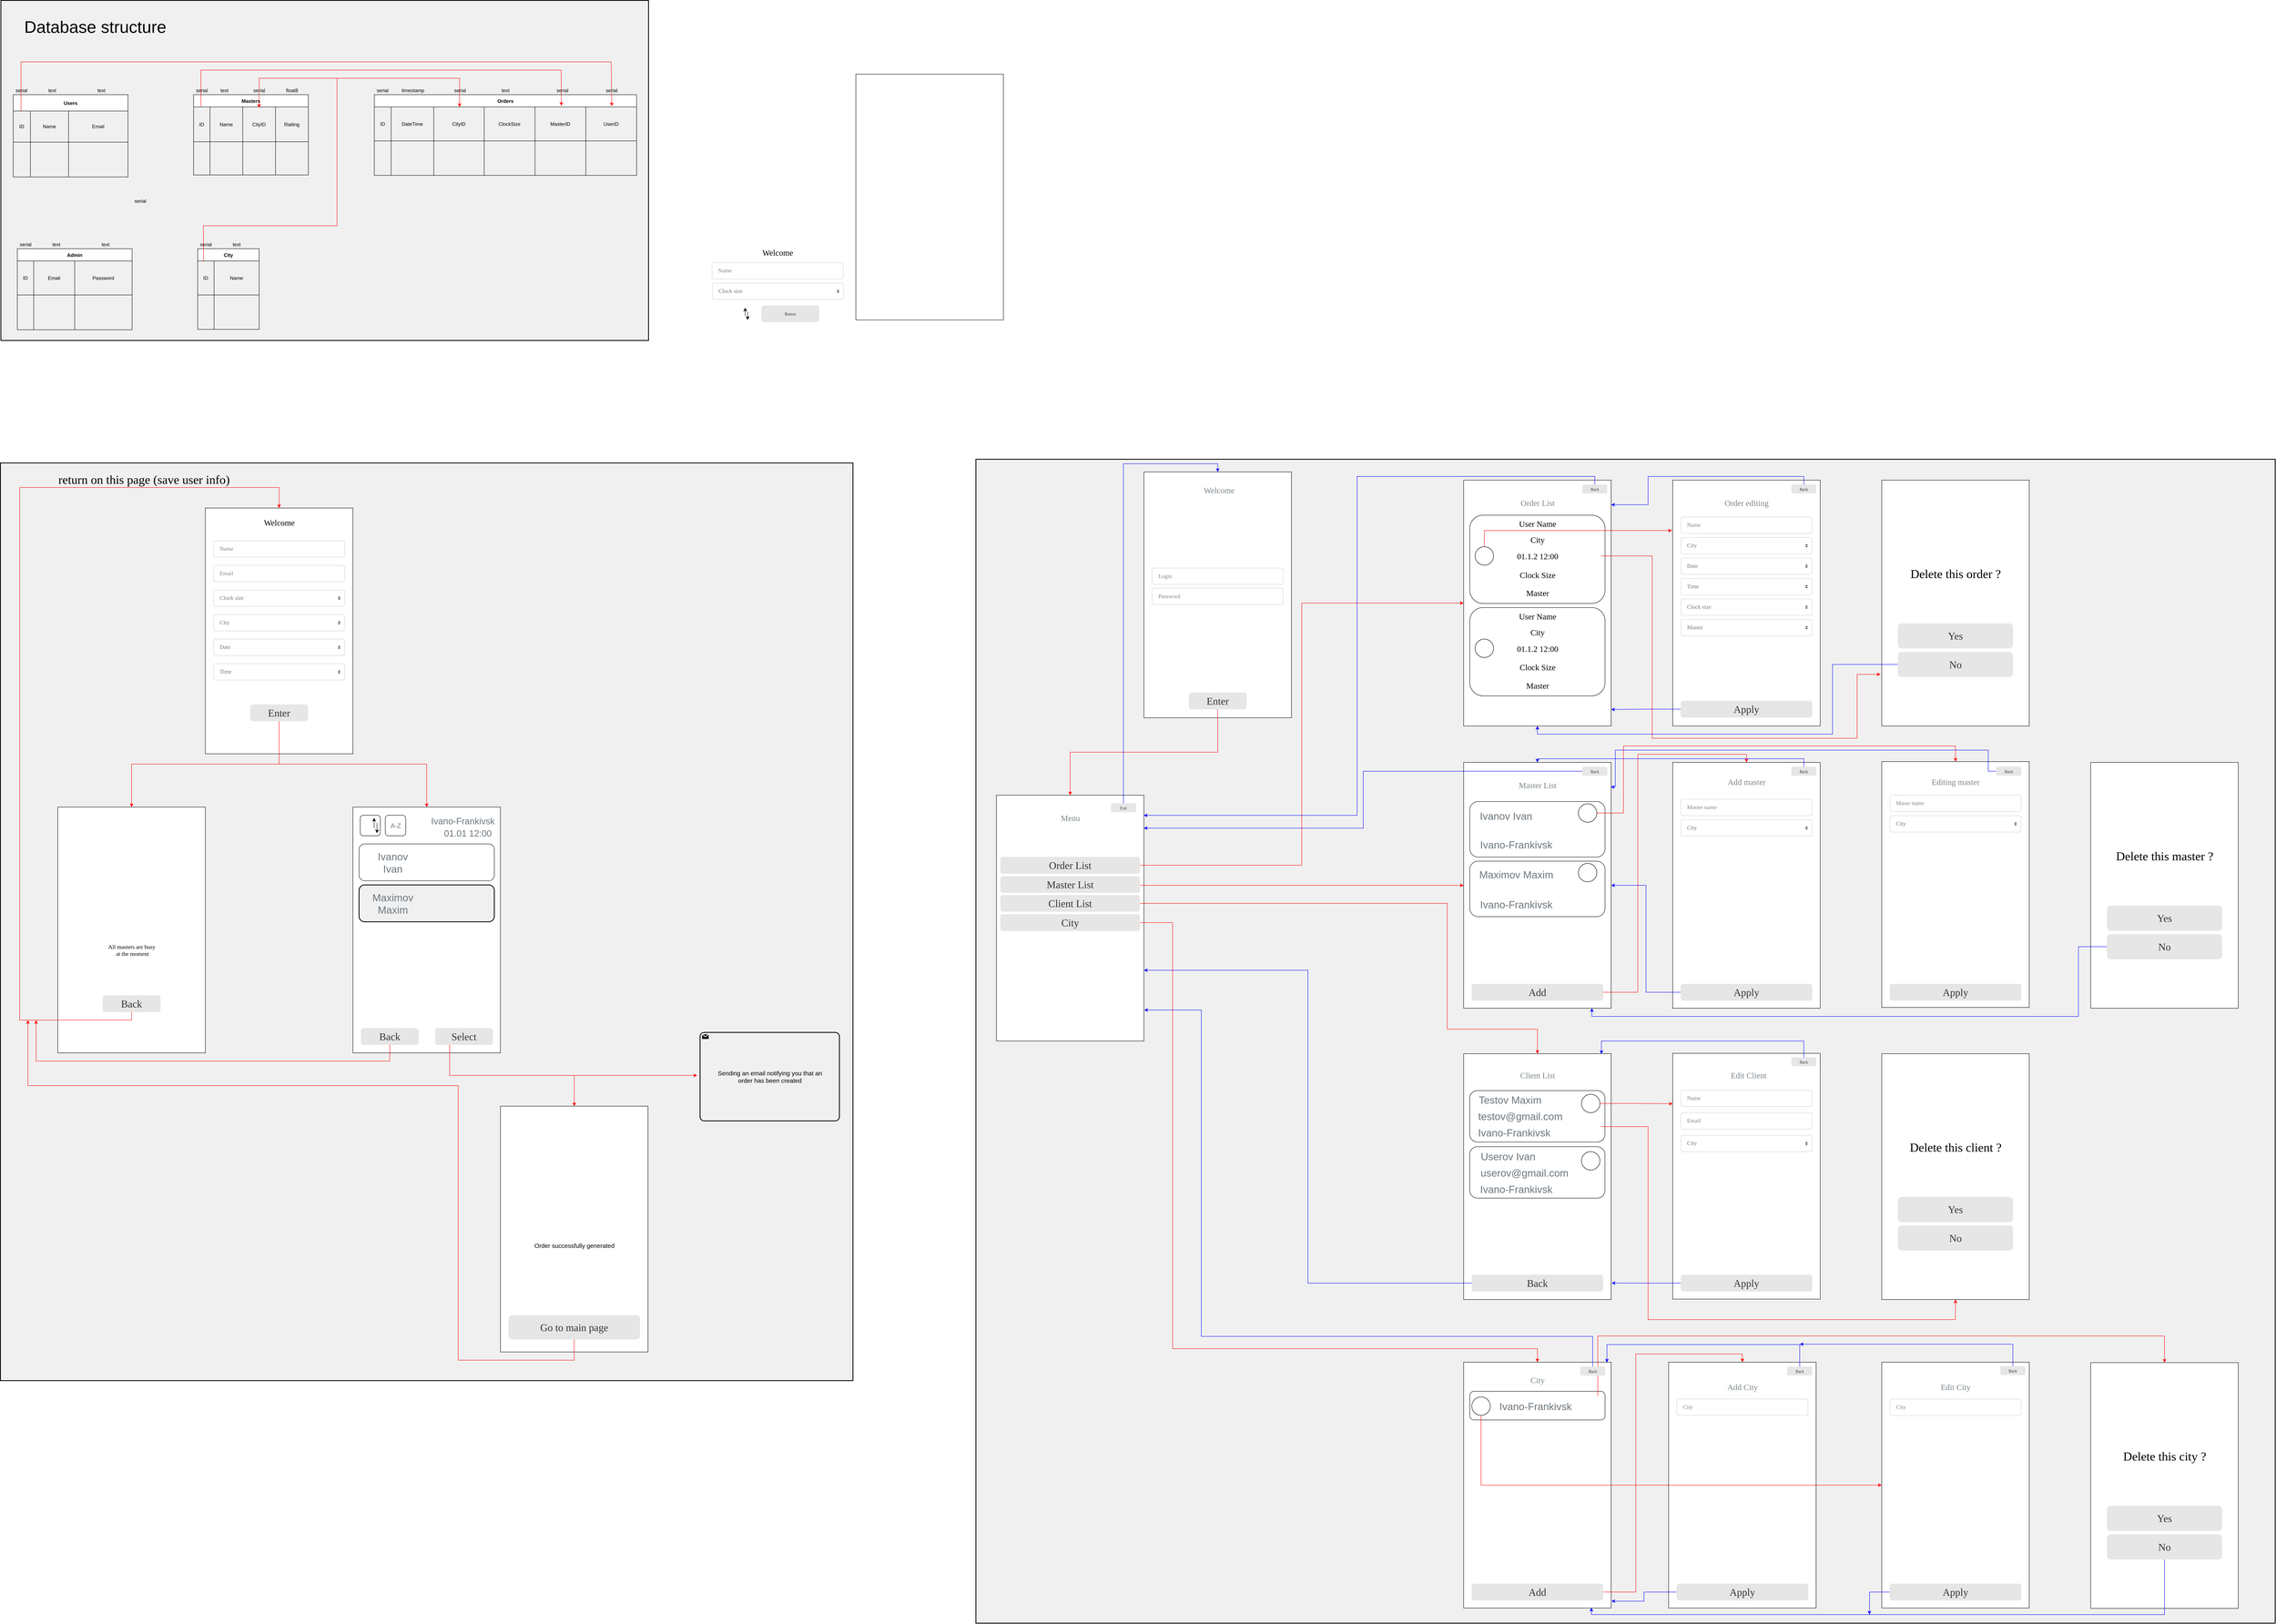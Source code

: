 <mxfile version="16.5.6" type="device"><diagram id="vQsdVqp-rZJv5AGd-NfY" name="Page-1"><mxGraphModel dx="3437" dy="1870" grid="1" gridSize="10" guides="1" tooltips="1" connect="1" arrows="1" fold="1" page="1" pageScale="1" pageWidth="827" pageHeight="1169" math="0" shadow="0"><root><mxCell id="0"/><mxCell id="1" parent="0"/><mxCell id="bU-ZQdWKleq90lAJvwS1-1" value="" style="rounded=0;whiteSpace=wrap;html=1;fontSize=41;fontColor=#000000;strokeWidth=2;fillColor=#F0F0F0;gradientColor=none;" parent="1" vertex="1"><mxGeometry x="390" y="1829" width="2080" height="2240" as="geometry"/></mxCell><mxCell id="bU-ZQdWKleq90lAJvwS1-2" value="" style="rounded=0;whiteSpace=wrap;html=1;fontSize=15;fontColor=#000000;strokeWidth=2;fillColor=#F0F0F0;gradientColor=none;" parent="1" vertex="1"><mxGeometry x="391.28" y="700" width="1580" height="830" as="geometry"/></mxCell><mxCell id="bU-ZQdWKleq90lAJvwS1-3" value="Users" style="shape=table;startSize=40;container=1;collapsible=0;childLayout=tableLayout;fontStyle=1;align=center;" parent="1" vertex="1"><mxGeometry x="421.28" y="930" width="280" height="201" as="geometry"/></mxCell><mxCell id="bU-ZQdWKleq90lAJvwS1-4" value="" style="shape=tableRow;horizontal=0;startSize=0;swimlaneHead=0;swimlaneBody=0;top=0;left=0;bottom=0;right=0;collapsible=0;dropTarget=0;fillColor=none;points=[[0,0.5],[1,0.5]];portConstraint=eastwest;" parent="bU-ZQdWKleq90lAJvwS1-3" vertex="1"><mxGeometry y="40" width="280" height="76" as="geometry"/></mxCell><mxCell id="bU-ZQdWKleq90lAJvwS1-5" value="ID" style="shape=partialRectangle;html=1;whiteSpace=wrap;connectable=0;fillColor=none;top=0;left=0;bottom=0;right=0;overflow=hidden;" parent="bU-ZQdWKleq90lAJvwS1-4" vertex="1"><mxGeometry width="42" height="76" as="geometry"><mxRectangle width="42" height="76" as="alternateBounds"/></mxGeometry></mxCell><mxCell id="bU-ZQdWKleq90lAJvwS1-6" value="Name" style="shape=partialRectangle;html=1;whiteSpace=wrap;connectable=0;fillColor=none;top=0;left=0;bottom=0;right=0;overflow=hidden;" parent="bU-ZQdWKleq90lAJvwS1-4" vertex="1"><mxGeometry x="42" width="93" height="76" as="geometry"><mxRectangle width="93" height="76" as="alternateBounds"/></mxGeometry></mxCell><mxCell id="bU-ZQdWKleq90lAJvwS1-7" value="Email" style="shape=partialRectangle;html=1;whiteSpace=wrap;connectable=0;fillColor=none;top=0;left=0;bottom=0;right=0;overflow=hidden;" parent="bU-ZQdWKleq90lAJvwS1-4" vertex="1"><mxGeometry x="135" width="145" height="76" as="geometry"><mxRectangle width="145" height="76" as="alternateBounds"/></mxGeometry></mxCell><mxCell id="bU-ZQdWKleq90lAJvwS1-8" value="" style="shape=tableRow;horizontal=0;startSize=0;swimlaneHead=0;swimlaneBody=0;top=0;left=0;bottom=0;right=0;collapsible=0;dropTarget=0;fillColor=none;points=[[0,0.5],[1,0.5]];portConstraint=eastwest;" parent="bU-ZQdWKleq90lAJvwS1-3" vertex="1"><mxGeometry y="116" width="280" height="85" as="geometry"/></mxCell><mxCell id="bU-ZQdWKleq90lAJvwS1-9" style="shape=partialRectangle;html=1;whiteSpace=wrap;connectable=0;fillColor=none;top=0;left=0;bottom=0;right=0;overflow=hidden;" parent="bU-ZQdWKleq90lAJvwS1-8" vertex="1"><mxGeometry width="42" height="85" as="geometry"><mxRectangle width="42" height="85" as="alternateBounds"/></mxGeometry></mxCell><mxCell id="bU-ZQdWKleq90lAJvwS1-10" value="" style="shape=partialRectangle;html=1;whiteSpace=wrap;connectable=0;fillColor=none;top=0;left=0;bottom=0;right=0;overflow=hidden;" parent="bU-ZQdWKleq90lAJvwS1-8" vertex="1"><mxGeometry x="42" width="93" height="85" as="geometry"><mxRectangle width="93" height="85" as="alternateBounds"/></mxGeometry></mxCell><mxCell id="bU-ZQdWKleq90lAJvwS1-11" value="" style="shape=partialRectangle;html=1;whiteSpace=wrap;connectable=0;fillColor=none;top=0;left=0;bottom=0;right=0;overflow=hidden;" parent="bU-ZQdWKleq90lAJvwS1-8" vertex="1"><mxGeometry x="135" width="145" height="85" as="geometry"><mxRectangle width="145" height="85" as="alternateBounds"/></mxGeometry></mxCell><mxCell id="bU-ZQdWKleq90lAJvwS1-12" value="Masters" style="shape=table;startSize=30;container=1;collapsible=0;childLayout=tableLayout;fontStyle=1;align=center;" parent="1" vertex="1"><mxGeometry x="861.28" y="930" width="280" height="196" as="geometry"/></mxCell><mxCell id="bU-ZQdWKleq90lAJvwS1-13" value="" style="shape=tableRow;horizontal=0;startSize=0;swimlaneHead=0;swimlaneBody=0;top=0;left=0;bottom=0;right=0;collapsible=0;dropTarget=0;fillColor=none;points=[[0,0.5],[1,0.5]];portConstraint=eastwest;" parent="bU-ZQdWKleq90lAJvwS1-12" vertex="1"><mxGeometry y="30" width="280" height="85" as="geometry"/></mxCell><mxCell id="bU-ZQdWKleq90lAJvwS1-14" value="ID" style="shape=partialRectangle;html=1;whiteSpace=wrap;connectable=0;fillColor=none;top=0;left=0;bottom=0;right=0;overflow=hidden;" parent="bU-ZQdWKleq90lAJvwS1-13" vertex="1"><mxGeometry width="40" height="85" as="geometry"><mxRectangle width="40" height="85" as="alternateBounds"/></mxGeometry></mxCell><mxCell id="bU-ZQdWKleq90lAJvwS1-15" value="Name" style="shape=partialRectangle;html=1;whiteSpace=wrap;connectable=0;fillColor=none;top=0;left=0;bottom=0;right=0;overflow=hidden;" parent="bU-ZQdWKleq90lAJvwS1-13" vertex="1"><mxGeometry x="40" width="80" height="85" as="geometry"><mxRectangle width="80" height="85" as="alternateBounds"/></mxGeometry></mxCell><mxCell id="bU-ZQdWKleq90lAJvwS1-16" value="CityID" style="shape=partialRectangle;html=1;whiteSpace=wrap;connectable=0;fillColor=none;top=0;left=0;bottom=0;right=0;overflow=hidden;" parent="bU-ZQdWKleq90lAJvwS1-13" vertex="1"><mxGeometry x="120" width="80" height="85" as="geometry"><mxRectangle width="80" height="85" as="alternateBounds"/></mxGeometry></mxCell><mxCell id="bU-ZQdWKleq90lAJvwS1-17" value="Raiting" style="shape=partialRectangle;html=1;whiteSpace=wrap;connectable=0;fillColor=none;top=0;left=0;bottom=0;right=0;overflow=hidden;" parent="bU-ZQdWKleq90lAJvwS1-13" vertex="1"><mxGeometry x="200" width="80" height="85" as="geometry"><mxRectangle width="80" height="85" as="alternateBounds"/></mxGeometry></mxCell><mxCell id="bU-ZQdWKleq90lAJvwS1-18" value="" style="shape=tableRow;horizontal=0;startSize=0;swimlaneHead=0;swimlaneBody=0;top=0;left=0;bottom=0;right=0;collapsible=0;dropTarget=0;fillColor=none;points=[[0,0.5],[1,0.5]];portConstraint=eastwest;" parent="bU-ZQdWKleq90lAJvwS1-12" vertex="1"><mxGeometry y="115" width="280" height="81" as="geometry"/></mxCell><mxCell id="bU-ZQdWKleq90lAJvwS1-19" style="shape=partialRectangle;html=1;whiteSpace=wrap;connectable=0;fillColor=none;top=0;left=0;bottom=0;right=0;overflow=hidden;" parent="bU-ZQdWKleq90lAJvwS1-18" vertex="1"><mxGeometry width="40" height="81" as="geometry"><mxRectangle width="40" height="81" as="alternateBounds"/></mxGeometry></mxCell><mxCell id="bU-ZQdWKleq90lAJvwS1-20" value="" style="shape=partialRectangle;html=1;whiteSpace=wrap;connectable=0;fillColor=none;top=0;left=0;bottom=0;right=0;overflow=hidden;" parent="bU-ZQdWKleq90lAJvwS1-18" vertex="1"><mxGeometry x="40" width="80" height="81" as="geometry"><mxRectangle width="80" height="81" as="alternateBounds"/></mxGeometry></mxCell><mxCell id="bU-ZQdWKleq90lAJvwS1-21" value="" style="shape=partialRectangle;html=1;whiteSpace=wrap;connectable=0;fillColor=none;top=0;left=0;bottom=0;right=0;overflow=hidden;" parent="bU-ZQdWKleq90lAJvwS1-18" vertex="1"><mxGeometry x="120" width="80" height="81" as="geometry"><mxRectangle width="80" height="81" as="alternateBounds"/></mxGeometry></mxCell><mxCell id="bU-ZQdWKleq90lAJvwS1-22" value="" style="shape=partialRectangle;html=1;whiteSpace=wrap;connectable=0;fillColor=none;top=0;left=0;bottom=0;right=0;overflow=hidden;" parent="bU-ZQdWKleq90lAJvwS1-18" vertex="1"><mxGeometry x="200" width="80" height="81" as="geometry"><mxRectangle width="80" height="81" as="alternateBounds"/></mxGeometry></mxCell><mxCell id="bU-ZQdWKleq90lAJvwS1-23" value="Orders" style="shape=table;startSize=30;container=1;collapsible=0;childLayout=tableLayout;fontStyle=1;align=center;" parent="1" vertex="1"><mxGeometry x="1302.28" y="930" width="640" height="197" as="geometry"/></mxCell><mxCell id="bU-ZQdWKleq90lAJvwS1-24" value="" style="shape=tableRow;horizontal=0;startSize=0;swimlaneHead=0;swimlaneBody=0;top=0;left=0;bottom=0;right=0;collapsible=0;dropTarget=0;fillColor=none;points=[[0,0.5],[1,0.5]];portConstraint=eastwest;" parent="bU-ZQdWKleq90lAJvwS1-23" vertex="1"><mxGeometry y="30" width="640" height="83" as="geometry"/></mxCell><mxCell id="bU-ZQdWKleq90lAJvwS1-25" value="ID" style="shape=partialRectangle;html=1;whiteSpace=wrap;connectable=0;fillColor=none;top=0;left=0;bottom=0;right=0;overflow=hidden;" parent="bU-ZQdWKleq90lAJvwS1-24" vertex="1"><mxGeometry width="41" height="83" as="geometry"><mxRectangle width="41" height="83" as="alternateBounds"/></mxGeometry></mxCell><mxCell id="bU-ZQdWKleq90lAJvwS1-26" value="DateTime" style="shape=partialRectangle;html=1;whiteSpace=wrap;connectable=0;fillColor=none;top=0;left=0;bottom=0;right=0;overflow=hidden;" parent="bU-ZQdWKleq90lAJvwS1-24" vertex="1"><mxGeometry x="41" width="104" height="83" as="geometry"><mxRectangle width="104" height="83" as="alternateBounds"/></mxGeometry></mxCell><mxCell id="bU-ZQdWKleq90lAJvwS1-27" value="CityID" style="shape=partialRectangle;html=1;whiteSpace=wrap;connectable=0;fillColor=none;top=0;left=0;bottom=0;right=0;overflow=hidden;" parent="bU-ZQdWKleq90lAJvwS1-24" vertex="1"><mxGeometry x="145" width="123" height="83" as="geometry"><mxRectangle width="123" height="83" as="alternateBounds"/></mxGeometry></mxCell><mxCell id="bU-ZQdWKleq90lAJvwS1-28" value="ClockSize" style="shape=partialRectangle;html=1;whiteSpace=wrap;connectable=0;fillColor=none;top=0;left=0;bottom=0;right=0;overflow=hidden;" parent="bU-ZQdWKleq90lAJvwS1-24" vertex="1"><mxGeometry x="268" width="124" height="83" as="geometry"><mxRectangle width="124" height="83" as="alternateBounds"/></mxGeometry></mxCell><mxCell id="bU-ZQdWKleq90lAJvwS1-29" value="MasterID" style="shape=partialRectangle;html=1;whiteSpace=wrap;connectable=0;fillColor=none;top=0;left=0;bottom=0;right=0;overflow=hidden;" parent="bU-ZQdWKleq90lAJvwS1-24" vertex="1"><mxGeometry x="392" width="124" height="83" as="geometry"><mxRectangle width="124" height="83" as="alternateBounds"/></mxGeometry></mxCell><mxCell id="bU-ZQdWKleq90lAJvwS1-30" value="UserID" style="shape=partialRectangle;html=1;whiteSpace=wrap;connectable=0;fillColor=none;top=0;left=0;bottom=0;right=0;overflow=hidden;" parent="bU-ZQdWKleq90lAJvwS1-24" vertex="1"><mxGeometry x="516" width="124" height="83" as="geometry"><mxRectangle width="124" height="83" as="alternateBounds"/></mxGeometry></mxCell><mxCell id="bU-ZQdWKleq90lAJvwS1-31" value="" style="shape=tableRow;horizontal=0;startSize=0;swimlaneHead=0;swimlaneBody=0;top=0;left=0;bottom=0;right=0;collapsible=0;dropTarget=0;fillColor=none;points=[[0,0.5],[1,0.5]];portConstraint=eastwest;" parent="bU-ZQdWKleq90lAJvwS1-23" vertex="1"><mxGeometry y="113" width="640" height="84" as="geometry"/></mxCell><mxCell id="bU-ZQdWKleq90lAJvwS1-32" value="" style="shape=partialRectangle;html=1;whiteSpace=wrap;connectable=0;fillColor=none;top=0;left=0;bottom=0;right=0;overflow=hidden;" parent="bU-ZQdWKleq90lAJvwS1-31" vertex="1"><mxGeometry width="41" height="84" as="geometry"><mxRectangle width="41" height="84" as="alternateBounds"/></mxGeometry></mxCell><mxCell id="bU-ZQdWKleq90lAJvwS1-33" value="" style="shape=partialRectangle;html=1;whiteSpace=wrap;connectable=0;fillColor=none;top=0;left=0;bottom=0;right=0;overflow=hidden;" parent="bU-ZQdWKleq90lAJvwS1-31" vertex="1"><mxGeometry x="41" width="104" height="84" as="geometry"><mxRectangle width="104" height="84" as="alternateBounds"/></mxGeometry></mxCell><mxCell id="bU-ZQdWKleq90lAJvwS1-34" value="" style="shape=partialRectangle;html=1;whiteSpace=wrap;connectable=0;fillColor=none;top=0;left=0;bottom=0;right=0;overflow=hidden;" parent="bU-ZQdWKleq90lAJvwS1-31" vertex="1"><mxGeometry x="145" width="123" height="84" as="geometry"><mxRectangle width="123" height="84" as="alternateBounds"/></mxGeometry></mxCell><mxCell id="bU-ZQdWKleq90lAJvwS1-35" style="shape=partialRectangle;html=1;whiteSpace=wrap;connectable=0;fillColor=none;top=0;left=0;bottom=0;right=0;overflow=hidden;" parent="bU-ZQdWKleq90lAJvwS1-31" vertex="1"><mxGeometry x="268" width="124" height="84" as="geometry"><mxRectangle width="124" height="84" as="alternateBounds"/></mxGeometry></mxCell><mxCell id="bU-ZQdWKleq90lAJvwS1-36" style="shape=partialRectangle;html=1;whiteSpace=wrap;connectable=0;fillColor=none;top=0;left=0;bottom=0;right=0;overflow=hidden;" parent="bU-ZQdWKleq90lAJvwS1-31" vertex="1"><mxGeometry x="392" width="124" height="84" as="geometry"><mxRectangle width="124" height="84" as="alternateBounds"/></mxGeometry></mxCell><mxCell id="bU-ZQdWKleq90lAJvwS1-37" style="shape=partialRectangle;html=1;whiteSpace=wrap;connectable=0;fillColor=none;top=0;left=0;bottom=0;right=0;overflow=hidden;" parent="bU-ZQdWKleq90lAJvwS1-31" vertex="1"><mxGeometry x="516" width="124" height="84" as="geometry"><mxRectangle width="124" height="84" as="alternateBounds"/></mxGeometry></mxCell><mxCell id="bU-ZQdWKleq90lAJvwS1-38" value="Admin" style="shape=table;startSize=30;container=1;collapsible=0;childLayout=tableLayout;fontStyle=1;align=center;" parent="1" vertex="1"><mxGeometry x="431.28" y="1306" width="280" height="198" as="geometry"/></mxCell><mxCell id="bU-ZQdWKleq90lAJvwS1-39" value="" style="shape=tableRow;horizontal=0;startSize=0;swimlaneHead=0;swimlaneBody=0;top=0;left=0;bottom=0;right=0;collapsible=0;dropTarget=0;fillColor=none;points=[[0,0.5],[1,0.5]];portConstraint=eastwest;" parent="bU-ZQdWKleq90lAJvwS1-38" vertex="1"><mxGeometry y="30" width="280" height="83" as="geometry"/></mxCell><mxCell id="bU-ZQdWKleq90lAJvwS1-40" value="ID" style="shape=partialRectangle;html=1;whiteSpace=wrap;connectable=0;fillColor=none;top=0;left=0;bottom=0;right=0;overflow=hidden;" parent="bU-ZQdWKleq90lAJvwS1-39" vertex="1"><mxGeometry width="40" height="83" as="geometry"><mxRectangle width="40" height="83" as="alternateBounds"/></mxGeometry></mxCell><mxCell id="bU-ZQdWKleq90lAJvwS1-41" value="Email" style="shape=partialRectangle;html=1;whiteSpace=wrap;connectable=0;fillColor=none;top=0;left=0;bottom=0;right=0;overflow=hidden;" parent="bU-ZQdWKleq90lAJvwS1-39" vertex="1"><mxGeometry x="40" width="100" height="83" as="geometry"><mxRectangle width="100" height="83" as="alternateBounds"/></mxGeometry></mxCell><mxCell id="bU-ZQdWKleq90lAJvwS1-42" value="Password" style="shape=partialRectangle;html=1;whiteSpace=wrap;connectable=0;fillColor=none;top=0;left=0;bottom=0;right=0;overflow=hidden;" parent="bU-ZQdWKleq90lAJvwS1-39" vertex="1"><mxGeometry x="140" width="140" height="83" as="geometry"><mxRectangle width="140" height="83" as="alternateBounds"/></mxGeometry></mxCell><mxCell id="bU-ZQdWKleq90lAJvwS1-43" value="" style="shape=tableRow;horizontal=0;startSize=0;swimlaneHead=0;swimlaneBody=0;top=0;left=0;bottom=0;right=0;collapsible=0;dropTarget=0;fillColor=none;points=[[0,0.5],[1,0.5]];portConstraint=eastwest;" parent="bU-ZQdWKleq90lAJvwS1-38" vertex="1"><mxGeometry y="113" width="280" height="85" as="geometry"/></mxCell><mxCell id="bU-ZQdWKleq90lAJvwS1-44" value="" style="shape=partialRectangle;html=1;whiteSpace=wrap;connectable=0;fillColor=none;top=0;left=0;bottom=0;right=0;overflow=hidden;" parent="bU-ZQdWKleq90lAJvwS1-43" vertex="1"><mxGeometry width="40" height="85" as="geometry"><mxRectangle width="40" height="85" as="alternateBounds"/></mxGeometry></mxCell><mxCell id="bU-ZQdWKleq90lAJvwS1-45" value="" style="shape=partialRectangle;html=1;whiteSpace=wrap;connectable=0;fillColor=none;top=0;left=0;bottom=0;right=0;overflow=hidden;" parent="bU-ZQdWKleq90lAJvwS1-43" vertex="1"><mxGeometry x="40" width="100" height="85" as="geometry"><mxRectangle width="100" height="85" as="alternateBounds"/></mxGeometry></mxCell><mxCell id="bU-ZQdWKleq90lAJvwS1-46" value="" style="shape=partialRectangle;html=1;whiteSpace=wrap;connectable=0;fillColor=none;top=0;left=0;bottom=0;right=0;overflow=hidden;" parent="bU-ZQdWKleq90lAJvwS1-43" vertex="1"><mxGeometry x="140" width="140" height="85" as="geometry"><mxRectangle width="140" height="85" as="alternateBounds"/></mxGeometry></mxCell><mxCell id="bU-ZQdWKleq90lAJvwS1-47" value="City" style="shape=table;startSize=30;container=1;collapsible=0;childLayout=tableLayout;fontStyle=1;align=center;" parent="1" vertex="1"><mxGeometry x="871.28" y="1306" width="150" height="197" as="geometry"/></mxCell><mxCell id="bU-ZQdWKleq90lAJvwS1-48" value="" style="shape=tableRow;horizontal=0;startSize=0;swimlaneHead=0;swimlaneBody=0;top=0;left=0;bottom=0;right=0;collapsible=0;dropTarget=0;fillColor=none;points=[[0,0.5],[1,0.5]];portConstraint=eastwest;" parent="bU-ZQdWKleq90lAJvwS1-47" vertex="1"><mxGeometry y="30" width="150" height="83" as="geometry"/></mxCell><mxCell id="bU-ZQdWKleq90lAJvwS1-49" value="ID" style="shape=partialRectangle;html=1;whiteSpace=wrap;connectable=0;fillColor=none;top=0;left=0;bottom=0;right=0;overflow=hidden;" parent="bU-ZQdWKleq90lAJvwS1-48" vertex="1"><mxGeometry width="40" height="83" as="geometry"><mxRectangle width="40" height="83" as="alternateBounds"/></mxGeometry></mxCell><mxCell id="bU-ZQdWKleq90lAJvwS1-50" value="Name" style="shape=partialRectangle;html=1;whiteSpace=wrap;connectable=0;fillColor=none;top=0;left=0;bottom=0;right=0;overflow=hidden;" parent="bU-ZQdWKleq90lAJvwS1-48" vertex="1"><mxGeometry x="40" width="110" height="83" as="geometry"><mxRectangle width="110" height="83" as="alternateBounds"/></mxGeometry></mxCell><mxCell id="bU-ZQdWKleq90lAJvwS1-51" value="" style="shape=tableRow;horizontal=0;startSize=0;swimlaneHead=0;swimlaneBody=0;top=0;left=0;bottom=0;right=0;collapsible=0;dropTarget=0;fillColor=none;points=[[0,0.5],[1,0.5]];portConstraint=eastwest;" parent="bU-ZQdWKleq90lAJvwS1-47" vertex="1"><mxGeometry y="113" width="150" height="84" as="geometry"/></mxCell><mxCell id="bU-ZQdWKleq90lAJvwS1-52" value="" style="shape=partialRectangle;html=1;whiteSpace=wrap;connectable=0;fillColor=none;top=0;left=0;bottom=0;right=0;overflow=hidden;" parent="bU-ZQdWKleq90lAJvwS1-51" vertex="1"><mxGeometry width="40" height="84" as="geometry"><mxRectangle width="40" height="84" as="alternateBounds"/></mxGeometry></mxCell><mxCell id="bU-ZQdWKleq90lAJvwS1-53" value="" style="shape=partialRectangle;html=1;whiteSpace=wrap;connectable=0;fillColor=none;top=0;left=0;bottom=0;right=0;overflow=hidden;" parent="bU-ZQdWKleq90lAJvwS1-51" vertex="1"><mxGeometry x="40" width="110" height="84" as="geometry"><mxRectangle width="110" height="84" as="alternateBounds"/></mxGeometry></mxCell><mxCell id="bU-ZQdWKleq90lAJvwS1-54" value="" style="endArrow=classic;html=1;rounded=0;strokeColor=#FF0000;exitX=0.095;exitY=0.001;exitDx=0;exitDy=0;exitPerimeter=0;" parent="1" source="bU-ZQdWKleq90lAJvwS1-48" edge="1"><mxGeometry width="50" height="50" relative="1" as="geometry"><mxPoint x="851.28" y="1320" as="sourcePoint"/><mxPoint x="1510.28" y="960" as="targetPoint"/><Array as="points"><mxPoint x="885.28" y="1250"/><mxPoint x="1211.28" y="1250"/><mxPoint x="1211.28" y="890"/><mxPoint x="1510.28" y="890"/></Array></mxGeometry></mxCell><mxCell id="bU-ZQdWKleq90lAJvwS1-55" value="" style="endArrow=classic;html=1;rounded=0;strokeColor=#FF0000;exitX=0.064;exitY=-0.012;exitDx=0;exitDy=0;exitPerimeter=0;entryX=0.713;entryY=-0.036;entryDx=0;entryDy=0;entryPerimeter=0;" parent="1" source="bU-ZQdWKleq90lAJvwS1-13" target="bU-ZQdWKleq90lAJvwS1-24" edge="1"><mxGeometry width="50" height="50" relative="1" as="geometry"><mxPoint x="901.28" y="890" as="sourcePoint"/><mxPoint x="1781.28" y="850" as="targetPoint"/><Array as="points"><mxPoint x="879.28" y="870"/><mxPoint x="1758.28" y="870"/></Array></mxGeometry></mxCell><mxCell id="bU-ZQdWKleq90lAJvwS1-56" value="" style="endArrow=classic;html=1;rounded=0;strokeColor=#FF0000;entryX=0.571;entryY=0.024;entryDx=0;entryDy=0;entryPerimeter=0;" parent="1" target="bU-ZQdWKleq90lAJvwS1-13" edge="1"><mxGeometry width="50" height="50" relative="1" as="geometry"><mxPoint x="1211.28" y="890" as="sourcePoint"/><mxPoint x="981.28" y="890" as="targetPoint"/><Array as="points"><mxPoint x="1021.28" y="890"/></Array></mxGeometry></mxCell><mxCell id="bU-ZQdWKleq90lAJvwS1-57" value="" style="endArrow=classic;html=1;rounded=0;strokeColor=#FF0000;exitX=0.068;exitY=0;exitDx=0;exitDy=0;exitPerimeter=0;entryX=0.905;entryY=-0.024;entryDx=0;entryDy=0;entryPerimeter=0;" parent="1" source="bU-ZQdWKleq90lAJvwS1-4" target="bU-ZQdWKleq90lAJvwS1-24" edge="1"><mxGeometry width="50" height="50" relative="1" as="geometry"><mxPoint x="521.28" y="890" as="sourcePoint"/><mxPoint x="1941.28" y="880" as="targetPoint"/><Array as="points"><mxPoint x="440.28" y="850"/><mxPoint x="1880.28" y="850"/></Array></mxGeometry></mxCell><mxCell id="bU-ZQdWKleq90lAJvwS1-58" value="text" style="text;html=1;align=center;verticalAlign=middle;resizable=0;points=[];autosize=1;strokeColor=none;fillColor=none;" parent="1" vertex="1"><mxGeometry x="511.28" y="1286" width="30" height="20" as="geometry"/></mxCell><mxCell id="bU-ZQdWKleq90lAJvwS1-59" value="text" style="text;html=1;align=center;verticalAlign=middle;resizable=0;points=[];autosize=1;strokeColor=none;fillColor=none;" parent="1" vertex="1"><mxGeometry x="501.28" y="910" width="30" height="20" as="geometry"/></mxCell><mxCell id="bU-ZQdWKleq90lAJvwS1-60" value="text" style="text;html=1;align=center;verticalAlign=middle;resizable=0;points=[];autosize=1;strokeColor=none;fillColor=none;" parent="1" vertex="1"><mxGeometry x="951.28" y="1286" width="30" height="20" as="geometry"/></mxCell><mxCell id="bU-ZQdWKleq90lAJvwS1-61" value="text" style="text;html=1;align=center;verticalAlign=middle;resizable=0;points=[];autosize=1;strokeColor=none;fillColor=none;" parent="1" vertex="1"><mxGeometry x="921.28" y="910" width="30" height="20" as="geometry"/></mxCell><mxCell id="bU-ZQdWKleq90lAJvwS1-62" value="text" style="text;html=1;align=center;verticalAlign=middle;resizable=0;points=[];autosize=1;strokeColor=none;fillColor=none;" parent="1" vertex="1"><mxGeometry x="631.28" y="1286" width="30" height="20" as="geometry"/></mxCell><mxCell id="bU-ZQdWKleq90lAJvwS1-63" value="text" style="text;html=1;align=center;verticalAlign=middle;resizable=0;points=[];autosize=1;strokeColor=none;fillColor=none;" parent="1" vertex="1"><mxGeometry x="621.28" y="910" width="30" height="20" as="geometry"/></mxCell><mxCell id="bU-ZQdWKleq90lAJvwS1-64" value="text" style="text;html=1;align=center;verticalAlign=middle;resizable=0;points=[];autosize=1;strokeColor=none;fillColor=none;" parent="1" vertex="1"><mxGeometry x="1607.28" y="910" width="30" height="20" as="geometry"/></mxCell><mxCell id="bU-ZQdWKleq90lAJvwS1-65" value="timestamp" style="text;html=1;align=center;verticalAlign=middle;resizable=0;points=[];autosize=1;strokeColor=none;fillColor=none;" parent="1" vertex="1"><mxGeometry x="1361.28" y="910" width="70" height="20" as="geometry"/></mxCell><mxCell id="bU-ZQdWKleq90lAJvwS1-66" value="serial" style="text;html=1;align=center;verticalAlign=middle;resizable=0;points=[];autosize=1;strokeColor=none;fillColor=none;" parent="1" vertex="1"><mxGeometry x="421.28" y="910" width="40" height="20" as="geometry"/></mxCell><mxCell id="bU-ZQdWKleq90lAJvwS1-67" value="serial" style="text;html=1;align=center;verticalAlign=middle;resizable=0;points=[];autosize=1;strokeColor=none;fillColor=none;" parent="1" vertex="1"><mxGeometry x="711.28" y="1180" width="40" height="20" as="geometry"/></mxCell><mxCell id="bU-ZQdWKleq90lAJvwS1-68" value="serial" style="text;html=1;align=center;verticalAlign=middle;resizable=0;points=[];autosize=1;strokeColor=none;fillColor=none;" parent="1" vertex="1"><mxGeometry x="431.28" y="1286" width="40" height="20" as="geometry"/></mxCell><mxCell id="bU-ZQdWKleq90lAJvwS1-69" value="serial" style="text;html=1;align=center;verticalAlign=middle;resizable=0;points=[];autosize=1;strokeColor=none;fillColor=none;" parent="1" vertex="1"><mxGeometry x="871.28" y="1286" width="40" height="20" as="geometry"/></mxCell><mxCell id="bU-ZQdWKleq90lAJvwS1-70" value="serial" style="text;html=1;align=center;verticalAlign=middle;resizable=0;points=[];autosize=1;strokeColor=none;fillColor=none;" parent="1" vertex="1"><mxGeometry x="861.28" y="910" width="40" height="20" as="geometry"/></mxCell><mxCell id="bU-ZQdWKleq90lAJvwS1-71" value="serial" style="text;html=1;align=center;verticalAlign=middle;resizable=0;points=[];autosize=1;strokeColor=none;fillColor=none;" parent="1" vertex="1"><mxGeometry x="1001.28" y="910" width="40" height="20" as="geometry"/></mxCell><mxCell id="bU-ZQdWKleq90lAJvwS1-72" value="serial" style="text;html=1;align=center;verticalAlign=middle;resizable=0;points=[];autosize=1;strokeColor=none;fillColor=none;" parent="1" vertex="1"><mxGeometry x="1302.28" y="910" width="40" height="20" as="geometry"/></mxCell><mxCell id="bU-ZQdWKleq90lAJvwS1-73" value="serial" style="text;html=1;align=center;verticalAlign=middle;resizable=0;points=[];autosize=1;strokeColor=none;fillColor=none;" parent="1" vertex="1"><mxGeometry x="1491.28" y="910" width="40" height="20" as="geometry"/></mxCell><mxCell id="bU-ZQdWKleq90lAJvwS1-74" value="serial" style="text;html=1;align=center;verticalAlign=middle;resizable=0;points=[];autosize=1;strokeColor=none;fillColor=none;" parent="1" vertex="1"><mxGeometry x="1741.28" y="910" width="40" height="20" as="geometry"/></mxCell><mxCell id="bU-ZQdWKleq90lAJvwS1-75" value="serial" style="text;html=1;align=center;verticalAlign=middle;resizable=0;points=[];autosize=1;strokeColor=none;fillColor=none;" parent="1" vertex="1"><mxGeometry x="1861.28" y="910" width="40" height="20" as="geometry"/></mxCell><mxCell id="bU-ZQdWKleq90lAJvwS1-76" value="float8" style="text;html=1;align=center;verticalAlign=middle;resizable=0;points=[];autosize=1;strokeColor=none;fillColor=none;" parent="1" vertex="1"><mxGeometry x="1081.28" y="910" width="40" height="20" as="geometry"/></mxCell><mxCell id="bU-ZQdWKleq90lAJvwS1-77" value="" style="rounded=0;whiteSpace=wrap;html=1;" parent="1" vertex="1"><mxGeometry x="890.0" y="1939" width="360" height="600" as="geometry"/></mxCell><mxCell id="bU-ZQdWKleq90lAJvwS1-78" value="Clock size" style="html=1;shadow=0;dashed=0;shape=mxgraph.bootstrap.rrect;rSize=5;fillColor=#ffffff;strokeColor=#CED4DA;align=left;spacing=15;fontSize=14;fontColor=#6C767D;fontFamily=Verdana;" parent="1" vertex="1"><mxGeometry x="910.0" y="2139" width="320" height="40" as="geometry"/></mxCell><mxCell id="bU-ZQdWKleq90lAJvwS1-79" value="" style="shape=triangle;direction=south;fillColor=#343A40;strokeColor=none;perimeter=none;fontFamily=Verdana;fontSize=14;fontColor=#7D868C;" parent="bU-ZQdWKleq90lAJvwS1-78" vertex="1"><mxGeometry x="1" y="0.5" width="7" height="3" relative="1" as="geometry"><mxPoint x="-17" y="1" as="offset"/></mxGeometry></mxCell><mxCell id="bU-ZQdWKleq90lAJvwS1-80" value="" style="shape=triangle;direction=north;fillColor=#343A40;strokeColor=none;perimeter=none;fontFamily=Verdana;fontSize=14;fontColor=#7D868C;" parent="bU-ZQdWKleq90lAJvwS1-78" vertex="1"><mxGeometry x="1" y="0.5" width="7" height="3" relative="1" as="geometry"><mxPoint x="-17" y="-4" as="offset"/></mxGeometry></mxCell><mxCell id="bU-ZQdWKleq90lAJvwS1-81" value="Name" style="html=1;shadow=0;dashed=0;shape=mxgraph.bootstrap.rrect;rSize=5;strokeColor=#CED4DA;html=1;whiteSpace=wrap;fillColor=#FFFFFF;fontColor=#7D868C;align=left;spacing=15;fontSize=14;fontFamily=Verdana;" parent="1" vertex="1"><mxGeometry x="910.0" y="2019" width="320" height="40" as="geometry"/></mxCell><mxCell id="bU-ZQdWKleq90lAJvwS1-82" value="Email" style="html=1;shadow=0;dashed=0;shape=mxgraph.bootstrap.rrect;rSize=5;strokeColor=#CED4DA;html=1;whiteSpace=wrap;fillColor=#FFFFFF;fontColor=#7D868C;align=left;spacing=15;fontSize=14;fontFamily=Verdana;" parent="1" vertex="1"><mxGeometry x="910.0" y="2079" width="320" height="40" as="geometry"/></mxCell><mxCell id="bU-ZQdWKleq90lAJvwS1-83" value="City" style="html=1;shadow=0;dashed=0;shape=mxgraph.bootstrap.rrect;rSize=5;fillColor=#ffffff;strokeColor=#CED4DA;align=left;spacing=15;fontSize=14;fontColor=#6C767D;fontFamily=Verdana;" parent="1" vertex="1"><mxGeometry x="910.0" y="2199" width="320" height="40" as="geometry"/></mxCell><mxCell id="bU-ZQdWKleq90lAJvwS1-84" value="" style="shape=triangle;direction=south;fillColor=#343A40;strokeColor=none;perimeter=none;fontFamily=Verdana;fontSize=14;fontColor=#7D868C;" parent="bU-ZQdWKleq90lAJvwS1-83" vertex="1"><mxGeometry x="1" y="0.5" width="7" height="3" relative="1" as="geometry"><mxPoint x="-17" y="1" as="offset"/></mxGeometry></mxCell><mxCell id="bU-ZQdWKleq90lAJvwS1-85" value="" style="shape=triangle;direction=north;fillColor=#343A40;strokeColor=none;perimeter=none;fontFamily=Verdana;fontSize=14;fontColor=#7D868C;" parent="bU-ZQdWKleq90lAJvwS1-83" vertex="1"><mxGeometry x="1" y="0.5" width="7" height="3" relative="1" as="geometry"><mxPoint x="-17" y="-4" as="offset"/></mxGeometry></mxCell><mxCell id="bU-ZQdWKleq90lAJvwS1-86" value="Date" style="html=1;shadow=0;dashed=0;shape=mxgraph.bootstrap.rrect;rSize=5;fillColor=#ffffff;strokeColor=#CED4DA;align=left;spacing=15;fontSize=14;fontColor=#6C767D;fontFamily=Verdana;" parent="1" vertex="1"><mxGeometry x="910.0" y="2259" width="320" height="40" as="geometry"/></mxCell><mxCell id="bU-ZQdWKleq90lAJvwS1-87" value="" style="shape=triangle;direction=south;fillColor=#343A40;strokeColor=none;perimeter=none;fontFamily=Verdana;fontSize=14;fontColor=#7D868C;" parent="bU-ZQdWKleq90lAJvwS1-86" vertex="1"><mxGeometry x="1" y="0.5" width="7" height="3" relative="1" as="geometry"><mxPoint x="-17" y="1" as="offset"/></mxGeometry></mxCell><mxCell id="bU-ZQdWKleq90lAJvwS1-88" value="" style="shape=triangle;direction=north;fillColor=#343A40;strokeColor=none;perimeter=none;fontFamily=Verdana;fontSize=14;fontColor=#7D868C;" parent="bU-ZQdWKleq90lAJvwS1-86" vertex="1"><mxGeometry x="1" y="0.5" width="7" height="3" relative="1" as="geometry"><mxPoint x="-17" y="-4" as="offset"/></mxGeometry></mxCell><mxCell id="bU-ZQdWKleq90lAJvwS1-89" value="Time" style="html=1;shadow=0;dashed=0;shape=mxgraph.bootstrap.rrect;rSize=5;fillColor=#ffffff;strokeColor=#CED4DA;align=left;spacing=15;fontSize=14;fontColor=#6C767D;fontFamily=Verdana;" parent="1" vertex="1"><mxGeometry x="910.0" y="2319" width="320" height="40" as="geometry"/></mxCell><mxCell id="bU-ZQdWKleq90lAJvwS1-90" value="" style="shape=triangle;direction=south;fillColor=#343A40;strokeColor=none;perimeter=none;fontFamily=Verdana;fontSize=14;fontColor=#7D868C;" parent="bU-ZQdWKleq90lAJvwS1-89" vertex="1"><mxGeometry x="1" y="0.5" width="7" height="3" relative="1" as="geometry"><mxPoint x="-17" y="1" as="offset"/></mxGeometry></mxCell><mxCell id="bU-ZQdWKleq90lAJvwS1-91" value="" style="shape=triangle;direction=north;fillColor=#343A40;strokeColor=none;perimeter=none;fontFamily=Verdana;fontSize=14;fontColor=#7D868C;" parent="bU-ZQdWKleq90lAJvwS1-89" vertex="1"><mxGeometry x="1" y="0.5" width="7" height="3" relative="1" as="geometry"><mxPoint x="-17" y="-4" as="offset"/></mxGeometry></mxCell><mxCell id="bU-ZQdWKleq90lAJvwS1-92" style="edgeStyle=orthogonalEdgeStyle;rounded=0;orthogonalLoop=1;jettySize=auto;html=1;exitX=0.5;exitY=1;exitDx=0;exitDy=0;entryX=0.5;entryY=0;entryDx=0;entryDy=0;fontFamily=Verdana;fontSize=14;fontColor=#7D868C;strokeColor=#FF0000;" parent="1" source="bU-ZQdWKleq90lAJvwS1-94" target="bU-ZQdWKleq90lAJvwS1-95" edge="1"><mxGeometry relative="1" as="geometry"/></mxCell><mxCell id="bU-ZQdWKleq90lAJvwS1-93" style="edgeStyle=orthogonalEdgeStyle;rounded=0;orthogonalLoop=1;jettySize=auto;html=1;exitX=0.5;exitY=1;exitDx=0;exitDy=0;entryX=0.5;entryY=0;entryDx=0;entryDy=0;fontFamily=Verdana;fontSize=14;fontColor=#7D868C;strokeColor=#FF0000;" parent="1" source="bU-ZQdWKleq90lAJvwS1-94" target="bU-ZQdWKleq90lAJvwS1-96" edge="1"><mxGeometry relative="1" as="geometry"/></mxCell><mxCell id="bU-ZQdWKleq90lAJvwS1-94" value="Enter" style="rounded=1;html=1;shadow=0;dashed=0;whiteSpace=wrap;fontSize=25;fillColor=#E6E6E6;align=center;strokeColor=#E6E6E6;fontColor=#333333;fontFamily=Verdana;" parent="1" vertex="1"><mxGeometry x="1000.0" y="2419" width="140" height="40" as="geometry"/></mxCell><mxCell id="bU-ZQdWKleq90lAJvwS1-95" value="" style="rounded=0;whiteSpace=wrap;html=1;" parent="1" vertex="1"><mxGeometry x="530.0" y="2669" width="360" height="600" as="geometry"/></mxCell><mxCell id="bU-ZQdWKleq90lAJvwS1-96" value="" style="rounded=0;whiteSpace=wrap;html=1;" parent="1" vertex="1"><mxGeometry x="1250.0" y="2669" width="360" height="600" as="geometry"/></mxCell><mxCell id="bU-ZQdWKleq90lAJvwS1-97" value="All masters are busy&lt;br&gt;&amp;nbsp;at the moment" style="text;html=1;align=center;verticalAlign=middle;resizable=0;points=[];autosize=1;strokeColor=none;fillColor=none;fontSize=14;fontFamily=Verdana;fontColor=#000000;" parent="1" vertex="1"><mxGeometry x="630.0" y="2999" width="160" height="40" as="geometry"/></mxCell><mxCell id="bU-ZQdWKleq90lAJvwS1-98" value="" style="shape=image;html=1;verticalAlign=top;verticalLabelPosition=bottom;labelBackgroundColor=#ffffff;imageAspect=0;aspect=fixed;image=https://cdn2.iconfinder.com/data/icons/new-year-s-hand-drawn-basic/64/electronic_clock_1200-128.png;fontFamily=Verdana;fontSize=14;fontColor=#000000;strokeWidth=1;fillColor=none;" parent="1" vertex="1"><mxGeometry x="646.0" y="2859" width="128" height="128" as="geometry"/></mxCell><mxCell id="bU-ZQdWKleq90lAJvwS1-99" style="edgeStyle=orthogonalEdgeStyle;rounded=0;orthogonalLoop=1;jettySize=auto;html=1;exitX=0.5;exitY=1;exitDx=0;exitDy=0;fontFamily=Verdana;fontSize=14;fontColor=#000000;entryX=0.5;entryY=0;entryDx=0;entryDy=0;strokeColor=#FF0000;" parent="1" source="bU-ZQdWKleq90lAJvwS1-100" target="bU-ZQdWKleq90lAJvwS1-77" edge="1"><mxGeometry relative="1" as="geometry"><mxPoint x="777.0" y="1929" as="targetPoint"/><Array as="points"><mxPoint x="710.0" y="3189"/><mxPoint x="437.0" y="3189"/><mxPoint x="437.0" y="1889"/><mxPoint x="1070.0" y="1889"/></Array></mxGeometry></mxCell><mxCell id="bU-ZQdWKleq90lAJvwS1-100" value="Back" style="rounded=1;html=1;shadow=0;dashed=0;whiteSpace=wrap;fontSize=25;fillColor=#E6E6E6;align=center;strokeColor=#E6E6E6;fontColor=#333333;fontFamily=Verdana;" parent="1" vertex="1"><mxGeometry x="640.0" y="3129" width="140" height="40" as="geometry"/></mxCell><mxCell id="bU-ZQdWKleq90lAJvwS1-101" value="return on this page (save user info)" style="text;html=1;align=center;verticalAlign=middle;resizable=0;points=[];autosize=1;strokeColor=none;fillColor=none;fontSize=30;fontFamily=Verdana;fontColor=#000000;" parent="1" vertex="1"><mxGeometry x="465.0" y="1849" width="550" height="40" as="geometry"/></mxCell><mxCell id="bU-ZQdWKleq90lAJvwS1-102" value="Welcome" style="text;html=1;align=center;verticalAlign=middle;resizable=0;points=[];autosize=1;strokeColor=none;fillColor=none;fontSize=20;fontFamily=Verdana;fontColor=#000000;" parent="1" vertex="1"><mxGeometry x="1015.0" y="1959" width="110" height="30" as="geometry"/></mxCell><mxCell id="bU-ZQdWKleq90lAJvwS1-103" value="" style="rounded=1;whiteSpace=wrap;html=1;fontFamily=Verdana;fontSize=20;fontColor=#000000;strokeWidth=1;fillColor=none;" parent="1" vertex="1"><mxGeometry x="1265.0" y="2759" width="330" height="90" as="geometry"/></mxCell><mxCell id="bU-ZQdWKleq90lAJvwS1-104" value="" style="shape=image;html=1;verticalAlign=top;verticalLabelPosition=bottom;labelBackgroundColor=#ffffff;imageAspect=0;aspect=fixed;image=https://cdn1.iconfinder.com/data/icons/material-core/21/star-outline-128.png;fontSize=14;fontColor=#6C767D;" parent="1" vertex="1"><mxGeometry x="1536" y="2792" width="24" height="24" as="geometry"/></mxCell><mxCell id="bU-ZQdWKleq90lAJvwS1-105" value="" style="shape=image;html=1;verticalAlign=top;verticalLabelPosition=bottom;labelBackgroundColor=#ffffff;imageAspect=0;aspect=fixed;image=https://cdn1.iconfinder.com/data/icons/material-core/20/star-half-128.png;fontSize=14;fontColor=#6C767D;" parent="1" vertex="1"><mxGeometry x="1506" y="2792" width="24" height="24" as="geometry"/></mxCell><mxCell id="bU-ZQdWKleq90lAJvwS1-106" value="" style="shape=image;html=1;verticalAlign=top;verticalLabelPosition=bottom;labelBackgroundColor=#ffffff;imageAspect=0;aspect=fixed;image=https://cdn1.iconfinder.com/data/icons/material-core/21/star-128.png;fontSize=14;fontColor=#6C767D;" parent="1" vertex="1"><mxGeometry x="1476" y="2792" width="24" height="24" as="geometry"/></mxCell><mxCell id="bU-ZQdWKleq90lAJvwS1-107" value="" style="shape=image;html=1;verticalAlign=top;verticalLabelPosition=bottom;labelBackgroundColor=#ffffff;imageAspect=0;aspect=fixed;image=https://cdn1.iconfinder.com/data/icons/material-core/21/star-128.png;fontSize=12;fontColor=#6C767D;" parent="1" vertex="1"><mxGeometry x="1447" y="2792" width="24" height="24" as="geometry"/></mxCell><mxCell id="bU-ZQdWKleq90lAJvwS1-108" value="" style="shape=image;html=1;verticalAlign=top;verticalLabelPosition=bottom;labelBackgroundColor=#ffffff;imageAspect=0;aspect=fixed;image=https://cdn1.iconfinder.com/data/icons/material-core/21/star-outline-128.png;fontSize=14;fontColor=#6C767D;" parent="1" vertex="1"><mxGeometry x="1565" y="2792" width="24" height="24" as="geometry"/></mxCell><mxCell id="bU-ZQdWKleq90lAJvwS1-109" value="Ivanov&lt;br&gt;Ivan" style="text;html=1;align=center;verticalAlign=middle;resizable=0;points=[];autosize=1;strokeColor=none;fillColor=none;fontSize=25;fontColor=#6C767D;" parent="1" vertex="1"><mxGeometry x="1302.0" y="2769" width="90" height="70" as="geometry"/></mxCell><mxCell id="bU-ZQdWKleq90lAJvwS1-110" value="" style="rounded=1;whiteSpace=wrap;html=1;fontFamily=Verdana;fontSize=20;fontColor=#000000;strokeWidth=2;fillColor=#F0F0F0;gradientColor=none;" parent="1" vertex="1"><mxGeometry x="1265.0" y="2859" width="330" height="90" as="geometry"/></mxCell><mxCell id="bU-ZQdWKleq90lAJvwS1-111" value="" style="shape=image;html=1;verticalAlign=top;verticalLabelPosition=bottom;labelBackgroundColor=#ffffff;imageAspect=0;aspect=fixed;image=https://cdn1.iconfinder.com/data/icons/material-core/21/star-outline-128.png;fontSize=14;fontColor=#6C767D;" parent="1" vertex="1"><mxGeometry x="1536" y="2892" width="24" height="24" as="geometry"/></mxCell><mxCell id="bU-ZQdWKleq90lAJvwS1-112" value="" style="shape=image;html=1;verticalAlign=top;verticalLabelPosition=bottom;labelBackgroundColor=#ffffff;imageAspect=0;aspect=fixed;image=https://cdn1.iconfinder.com/data/icons/material-core/21/star-128.png;fontSize=14;fontColor=#6C767D;" parent="1" vertex="1"><mxGeometry x="1476" y="2892" width="24" height="24" as="geometry"/></mxCell><mxCell id="bU-ZQdWKleq90lAJvwS1-113" value="" style="shape=image;html=1;verticalAlign=top;verticalLabelPosition=bottom;labelBackgroundColor=#ffffff;imageAspect=0;aspect=fixed;image=https://cdn1.iconfinder.com/data/icons/material-core/21/star-128.png;fontSize=12;fontColor=#6C767D;" parent="1" vertex="1"><mxGeometry x="1447" y="2892" width="24" height="24" as="geometry"/></mxCell><mxCell id="bU-ZQdWKleq90lAJvwS1-114" value="" style="shape=image;html=1;verticalAlign=top;verticalLabelPosition=bottom;labelBackgroundColor=#ffffff;imageAspect=0;aspect=fixed;image=https://cdn1.iconfinder.com/data/icons/material-core/21/star-outline-128.png;fontSize=14;fontColor=#6C767D;" parent="1" vertex="1"><mxGeometry x="1565" y="2892" width="24" height="24" as="geometry"/></mxCell><mxCell id="bU-ZQdWKleq90lAJvwS1-115" value="Maximov&lt;br&gt;Maxim" style="text;html=1;align=center;verticalAlign=middle;resizable=0;points=[];autosize=1;strokeColor=none;fillColor=none;fontSize=25;fontColor=#6C767D;" parent="1" vertex="1"><mxGeometry x="1287.0" y="2869" width="120" height="70" as="geometry"/></mxCell><mxCell id="bU-ZQdWKleq90lAJvwS1-116" style="edgeStyle=orthogonalEdgeStyle;rounded=0;orthogonalLoop=1;jettySize=auto;html=1;exitX=0.25;exitY=1;exitDx=0;exitDy=0;entryX=0.5;entryY=0;entryDx=0;entryDy=0;fontSize=16;fontColor=#6C767D;strokeColor=#FF0000;" parent="1" source="bU-ZQdWKleq90lAJvwS1-117" target="bU-ZQdWKleq90lAJvwS1-145" edge="1"><mxGeometry relative="1" as="geometry"/></mxCell><mxCell id="bU-ZQdWKleq90lAJvwS1-117" value="Select" style="rounded=1;html=1;shadow=0;dashed=0;whiteSpace=wrap;fontSize=25;fillColor=#E6E6E6;align=center;strokeColor=#E6E6E6;fontColor=#333333;fontFamily=Verdana;" parent="1" vertex="1"><mxGeometry x="1451" y="3209" width="140" height="40" as="geometry"/></mxCell><mxCell id="bU-ZQdWKleq90lAJvwS1-118" value="Name" style="html=1;shadow=0;dashed=0;shape=mxgraph.bootstrap.rrect;rSize=5;strokeColor=#CED4DA;html=1;whiteSpace=wrap;fillColor=#FFFFFF;fontColor=#7D868C;align=left;spacing=15;fontSize=14;fontFamily=Verdana;" parent="1" vertex="1"><mxGeometry x="2126.14" y="1340" width="320" height="40" as="geometry"/></mxCell><mxCell id="bU-ZQdWKleq90lAJvwS1-119" value="Clock size" style="html=1;shadow=0;dashed=0;shape=mxgraph.bootstrap.rrect;rSize=5;fillColor=#ffffff;strokeColor=#CED4DA;align=left;spacing=15;fontSize=14;fontColor=#6C767D;fontFamily=Verdana;" parent="1" vertex="1"><mxGeometry x="2127.14" y="1390" width="320" height="40" as="geometry"/></mxCell><mxCell id="bU-ZQdWKleq90lAJvwS1-120" value="" style="shape=triangle;direction=south;fillColor=#343A40;strokeColor=none;perimeter=none;fontFamily=Verdana;fontSize=14;fontColor=#7D868C;" parent="bU-ZQdWKleq90lAJvwS1-119" vertex="1"><mxGeometry x="1" y="0.5" width="7" height="3" relative="1" as="geometry"><mxPoint x="-17" y="1" as="offset"/></mxGeometry></mxCell><mxCell id="bU-ZQdWKleq90lAJvwS1-121" value="" style="shape=triangle;direction=north;fillColor=#343A40;strokeColor=none;perimeter=none;fontFamily=Verdana;fontSize=14;fontColor=#7D868C;" parent="bU-ZQdWKleq90lAJvwS1-119" vertex="1"><mxGeometry x="1" y="0.5" width="7" height="3" relative="1" as="geometry"><mxPoint x="-17" y="-4" as="offset"/></mxGeometry></mxCell><mxCell id="bU-ZQdWKleq90lAJvwS1-122" value="" style="shape=image;html=1;verticalAlign=top;verticalLabelPosition=bottom;labelBackgroundColor=#ffffff;imageAspect=0;aspect=fixed;image=https://cdn1.iconfinder.com/data/icons/material-core/21/star-128.png;fontSize=12;fontColor=#6C767D;" parent="1" vertex="1"><mxGeometry x="2127.14" y="1450" width="24" height="24" as="geometry"/></mxCell><mxCell id="bU-ZQdWKleq90lAJvwS1-123" value="" style="shape=image;html=1;verticalAlign=top;verticalLabelPosition=bottom;labelBackgroundColor=#ffffff;imageAspect=0;aspect=fixed;image=https://cdn1.iconfinder.com/data/icons/material-core/20/star-half-128.png;fontSize=14;fontColor=#6C767D;" parent="1" vertex="1"><mxGeometry x="2151.14" y="1450" width="24" height="24" as="geometry"/></mxCell><mxCell id="bU-ZQdWKleq90lAJvwS1-124" value="" style="shape=image;html=1;verticalAlign=top;verticalLabelPosition=bottom;labelBackgroundColor=#ffffff;imageAspect=0;aspect=fixed;image=https://cdn1.iconfinder.com/data/icons/material-core/21/star-outline-128.png;fontSize=14;fontColor=#6C767D;" parent="1" vertex="1"><mxGeometry x="2176.14" y="1450" width="24" height="24" as="geometry"/></mxCell><mxCell id="bU-ZQdWKleq90lAJvwS1-125" value="" style="group" parent="1" vertex="1" connectable="0"><mxGeometry x="2207.14" y="1450" width="6" height="30" as="geometry"/></mxCell><mxCell id="bU-ZQdWKleq90lAJvwS1-126" value="" style="endArrow=classic;html=1;rounded=0;fontSize=12;fontColor=#6C767D;" parent="bU-ZQdWKleq90lAJvwS1-125" edge="1"><mxGeometry width="50" height="50" relative="1" as="geometry"><mxPoint y="20" as="sourcePoint"/><mxPoint as="targetPoint"/></mxGeometry></mxCell><mxCell id="bU-ZQdWKleq90lAJvwS1-127" value="" style="endArrow=classic;html=1;rounded=0;fontSize=12;fontColor=#6C767D;" parent="bU-ZQdWKleq90lAJvwS1-125" edge="1"><mxGeometry width="50" height="50" relative="1" as="geometry"><mxPoint x="6" y="10" as="sourcePoint"/><mxPoint x="6" y="30" as="targetPoint"/></mxGeometry></mxCell><mxCell id="bU-ZQdWKleq90lAJvwS1-128" value="Welcome" style="text;html=1;align=center;verticalAlign=middle;resizable=0;points=[];autosize=1;strokeColor=none;fillColor=none;fontSize=20;fontFamily=Verdana;fontColor=#000000;" parent="1" vertex="1"><mxGeometry x="2231.14" y="1300" width="110" height="30" as="geometry"/></mxCell><mxCell id="bU-ZQdWKleq90lAJvwS1-129" value="01.01 12:00" style="text;html=1;align=center;verticalAlign=middle;resizable=0;points=[];autosize=1;strokeColor=none;fillColor=none;fontSize=22;fontColor=#6C767D;" parent="1" vertex="1"><mxGeometry x="1465" y="2719" width="130" height="30" as="geometry"/></mxCell><mxCell id="bU-ZQdWKleq90lAJvwS1-130" value="Ivano-Frankivsk" style="text;html=1;align=center;verticalAlign=middle;resizable=0;points=[];autosize=1;strokeColor=none;fillColor=none;fontSize=22;fontColor=#6C767D;" parent="1" vertex="1"><mxGeometry x="1433" y="2689" width="170" height="30" as="geometry"/></mxCell><mxCell id="bU-ZQdWKleq90lAJvwS1-131" value="" style="group" parent="1" vertex="1" connectable="0"><mxGeometry x="1329.0" y="2689" width="50" height="50" as="geometry"/></mxCell><mxCell id="bU-ZQdWKleq90lAJvwS1-132" value="" style="rounded=1;whiteSpace=wrap;html=1;fontSize=12;fontColor=#6C767D;" parent="bU-ZQdWKleq90lAJvwS1-131" vertex="1"><mxGeometry width="50" height="50" as="geometry"/></mxCell><mxCell id="bU-ZQdWKleq90lAJvwS1-133" value="A-Z" style="text;html=1;align=center;verticalAlign=middle;resizable=0;points=[];autosize=1;strokeColor=none;fillColor=none;fontSize=16;fontColor=#6C767D;" parent="bU-ZQdWKleq90lAJvwS1-131" vertex="1"><mxGeometry x="5" y="15" width="40" height="20" as="geometry"/></mxCell><mxCell id="bU-ZQdWKleq90lAJvwS1-134" value="" style="group" parent="1" vertex="1" connectable="0"><mxGeometry x="1268.0" y="2689" width="49" height="50" as="geometry"/></mxCell><mxCell id="bU-ZQdWKleq90lAJvwS1-135" value="" style="rounded=1;whiteSpace=wrap;html=1;fontSize=12;fontColor=#6C767D;" parent="bU-ZQdWKleq90lAJvwS1-134" vertex="1"><mxGeometry width="49" height="50" as="geometry"/></mxCell><mxCell id="bU-ZQdWKleq90lAJvwS1-136" value="" style="shape=image;html=1;verticalAlign=top;verticalLabelPosition=bottom;labelBackgroundColor=#ffffff;imageAspect=0;aspect=fixed;image=https://cdn1.iconfinder.com/data/icons/material-core/21/star-128.png;fontSize=12;fontColor=#6C767D;" parent="bU-ZQdWKleq90lAJvwS1-134" vertex="1"><mxGeometry x="2.333" y="10" width="28" height="28" as="geometry"/></mxCell><mxCell id="bU-ZQdWKleq90lAJvwS1-137" value="" style="group" parent="bU-ZQdWKleq90lAJvwS1-134" vertex="1" connectable="0"><mxGeometry x="33.833" y="6.25" width="7" height="37.5" as="geometry"/></mxCell><mxCell id="bU-ZQdWKleq90lAJvwS1-138" value="" style="endArrow=classic;html=1;rounded=0;fontSize=12;fontColor=#6C767D;" parent="bU-ZQdWKleq90lAJvwS1-137" edge="1"><mxGeometry width="50" height="50" relative="1" as="geometry"><mxPoint y="25" as="sourcePoint"/><mxPoint as="targetPoint"/></mxGeometry></mxCell><mxCell id="bU-ZQdWKleq90lAJvwS1-139" value="" style="endArrow=classic;html=1;rounded=0;fontSize=12;fontColor=#6C767D;" parent="bU-ZQdWKleq90lAJvwS1-137" edge="1"><mxGeometry width="50" height="50" relative="1" as="geometry"><mxPoint x="7" y="12.5" as="sourcePoint"/><mxPoint x="7" y="37.5" as="targetPoint"/></mxGeometry></mxCell><mxCell id="bU-ZQdWKleq90lAJvwS1-140" style="edgeStyle=orthogonalEdgeStyle;rounded=0;orthogonalLoop=1;jettySize=auto;html=1;exitX=0.5;exitY=1;exitDx=0;exitDy=0;fontSize=16;fontColor=#6C767D;strokeColor=#FF0000;" parent="1" source="bU-ZQdWKleq90lAJvwS1-141" edge="1"><mxGeometry relative="1" as="geometry"><mxPoint x="477.0" y="3189" as="targetPoint"/><Array as="points"><mxPoint x="1340.0" y="3289"/><mxPoint x="477.0" y="3289"/></Array></mxGeometry></mxCell><mxCell id="bU-ZQdWKleq90lAJvwS1-141" value="Back" style="rounded=1;html=1;shadow=0;dashed=0;whiteSpace=wrap;fontSize=25;fillColor=#E6E6E6;align=center;strokeColor=#E6E6E6;fontColor=#333333;fontFamily=Verdana;" parent="1" vertex="1"><mxGeometry x="1270.0" y="3209" width="140" height="40" as="geometry"/></mxCell><mxCell id="bU-ZQdWKleq90lAJvwS1-142" value="" style="shape=image;html=1;verticalAlign=top;verticalLabelPosition=bottom;labelBackgroundColor=#ffffff;imageAspect=0;aspect=fixed;image=https://cdn1.iconfinder.com/data/icons/material-core/21/star-128.png;fontSize=14;fontColor=#6C767D;" parent="1" vertex="1"><mxGeometry x="1506" y="2892" width="24" height="24" as="geometry"/></mxCell><mxCell id="bU-ZQdWKleq90lAJvwS1-143" value="Button" style="rounded=1;html=1;shadow=0;dashed=0;whiteSpace=wrap;fontSize=10;fillColor=#E6E6E6;align=center;strokeColor=#E6E6E6;fontColor=#333333;fontFamily=Verdana;" parent="1" vertex="1"><mxGeometry x="2247.14" y="1445" width="140" height="40" as="geometry"/></mxCell><mxCell id="bU-ZQdWKleq90lAJvwS1-144" value="" style="rounded=0;whiteSpace=wrap;html=1;" parent="1" vertex="1"><mxGeometry x="2477.14" y="880" width="360" height="600" as="geometry"/></mxCell><mxCell id="bU-ZQdWKleq90lAJvwS1-145" value="" style="rounded=0;whiteSpace=wrap;html=1;" parent="1" vertex="1"><mxGeometry x="1610" y="3399" width="360" height="600" as="geometry"/></mxCell><mxCell id="bU-ZQdWKleq90lAJvwS1-146" value="&lt;font color=&quot;#000000&quot;&gt;Order successfully generated&lt;/font&gt;" style="text;html=1;align=center;verticalAlign=middle;resizable=0;points=[];autosize=1;strokeColor=none;fillColor=none;fontSize=15;fontColor=#6C767D;" parent="1" vertex="1"><mxGeometry x="1685" y="3729" width="210" height="20" as="geometry"/></mxCell><mxCell id="bU-ZQdWKleq90lAJvwS1-147" value="Go to main page" style="rounded=1;html=1;shadow=0;dashed=0;whiteSpace=wrap;fontSize=25;fillColor=#E6E6E6;align=center;strokeColor=#E6E6E6;fontColor=#333333;fontFamily=Verdana;" parent="1" vertex="1"><mxGeometry x="1630" y="3910" width="320" height="58" as="geometry"/></mxCell><mxCell id="bU-ZQdWKleq90lAJvwS1-148" value="" style="shape=image;html=1;verticalAlign=top;verticalLabelPosition=bottom;labelBackgroundColor=#ffffff;imageAspect=0;aspect=fixed;image=https://cdn1.iconfinder.com/data/icons/material-core/20/check-circle-128.png;fontSize=15;fontColor=#000000;strokeWidth=2;fillColor=#F0F0F0;gradientColor=none;" parent="1" vertex="1"><mxGeometry x="1726" y="3569" width="128" height="128" as="geometry"/></mxCell><mxCell id="bU-ZQdWKleq90lAJvwS1-149" style="edgeStyle=orthogonalEdgeStyle;rounded=0;orthogonalLoop=1;jettySize=auto;html=1;exitX=0.5;exitY=1;exitDx=0;exitDy=0;fontSize=15;fontColor=#000000;strokeColor=#FF0000;" parent="1" source="bU-ZQdWKleq90lAJvwS1-147" edge="1"><mxGeometry relative="1" as="geometry"><mxPoint x="457.0" y="3189" as="targetPoint"/><mxPoint x="1790" y="3959" as="sourcePoint"/><Array as="points"><mxPoint x="1790" y="4019"/><mxPoint x="1507" y="4019"/><mxPoint x="1507" y="3349"/><mxPoint x="457.0" y="3349"/></Array></mxGeometry></mxCell><mxCell id="bU-ZQdWKleq90lAJvwS1-150" value="" style="endArrow=classic;html=1;rounded=0;fontSize=15;fontColor=#000000;strokeColor=#FF0000;" parent="1" edge="1"><mxGeometry width="50" height="50" relative="1" as="geometry"><mxPoint x="1790" y="3324" as="sourcePoint"/><mxPoint x="2090" y="3324" as="targetPoint"/></mxGeometry></mxCell><mxCell id="bU-ZQdWKleq90lAJvwS1-151" value="" style="points=[[0.25,0,0],[0.5,0,0],[0.75,0,0],[1,0.25,0],[1,0.5,0],[1,0.75,0],[0.75,1,0],[0.5,1,0],[0.25,1,0],[0,0.75,0],[0,0.5,0],[0,0.25,0]];shape=mxgraph.bpmn.task;whiteSpace=wrap;rectStyle=rounded;size=10;taskMarker=send;fontSize=15;fontColor=#000000;strokeWidth=2;fillColor=#F0F0F0;gradientColor=none;" parent="1" vertex="1"><mxGeometry x="2097" y="3219" width="340" height="216" as="geometry"/></mxCell><mxCell id="bU-ZQdWKleq90lAJvwS1-152" value="Sending an email notifying you that an&lt;br&gt;order has been created" style="text;html=1;align=center;verticalAlign=middle;resizable=0;points=[];autosize=1;strokeColor=none;fillColor=none;fontSize=15;fontColor=#000000;" parent="1" vertex="1"><mxGeometry x="2132" y="3307" width="270" height="40" as="geometry"/></mxCell><mxCell id="bU-ZQdWKleq90lAJvwS1-153" value="Database structure" style="text;html=1;align=center;verticalAlign=middle;resizable=0;points=[];autosize=1;strokeColor=none;fillColor=none;fontSize=41;fontColor=#000000;" parent="1" vertex="1"><mxGeometry x="441.28" y="740" width="360" height="50" as="geometry"/></mxCell><mxCell id="bU-ZQdWKleq90lAJvwS1-154" value="" style="rounded=0;whiteSpace=wrap;html=1;fontSize=41;fontColor=#000000;strokeWidth=2;fillColor=#F0F0F0;gradientColor=none;" parent="1" vertex="1"><mxGeometry x="2770" y="1820" width="3170" height="2841" as="geometry"/></mxCell><mxCell id="bU-ZQdWKleq90lAJvwS1-155" value="" style="rounded=0;whiteSpace=wrap;html=1;" parent="1" vertex="1"><mxGeometry x="3180.0" y="1851" width="360" height="600" as="geometry"/></mxCell><mxCell id="bU-ZQdWKleq90lAJvwS1-156" value="Login" style="html=1;shadow=0;dashed=0;shape=mxgraph.bootstrap.rrect;rSize=5;strokeColor=#CED4DA;html=1;whiteSpace=wrap;fillColor=#FFFFFF;fontColor=#7D868C;align=left;spacing=15;fontSize=14;fontFamily=Verdana;" parent="1" vertex="1"><mxGeometry x="3200.0" y="2085.5" width="320" height="40" as="geometry"/></mxCell><mxCell id="bU-ZQdWKleq90lAJvwS1-157" value="Password" style="html=1;shadow=0;dashed=0;shape=mxgraph.bootstrap.rrect;rSize=5;strokeColor=#CED4DA;html=1;whiteSpace=wrap;fillColor=#FFFFFF;fontColor=#7D868C;align=left;spacing=15;fontSize=14;fontFamily=Verdana;" parent="1" vertex="1"><mxGeometry x="3200.0" y="2134.5" width="320" height="40" as="geometry"/></mxCell><mxCell id="bU-ZQdWKleq90lAJvwS1-159" value="Welcome" style="text;html=1;align=center;verticalAlign=middle;resizable=0;points=[];autosize=1;strokeColor=none;fillColor=none;fontSize=20;fontFamily=Verdana;fontColor=#7D868C;" parent="1" vertex="1"><mxGeometry x="3308.0" y="1880" width="110" height="30" as="geometry"/></mxCell><mxCell id="bU-ZQdWKleq90lAJvwS1-170" style="edgeStyle=orthogonalEdgeStyle;rounded=0;orthogonalLoop=1;jettySize=auto;html=1;exitX=0.5;exitY=1;exitDx=0;exitDy=0;entryX=0.5;entryY=0;entryDx=0;entryDy=0;fontColor=#7D868C;strokeColor=#FF0000;" parent="1" source="bU-ZQdWKleq90lAJvwS1-160" target="bU-ZQdWKleq90lAJvwS1-161" edge="1"><mxGeometry relative="1" as="geometry"/></mxCell><mxCell id="bU-ZQdWKleq90lAJvwS1-160" value="Enter" style="rounded=1;html=1;shadow=0;dashed=0;whiteSpace=wrap;fontSize=25;fillColor=#E6E6E6;align=center;strokeColor=#E6E6E6;fontColor=#333333;fontFamily=Verdana;" parent="1" vertex="1"><mxGeometry x="3290.0" y="2390" width="140" height="40" as="geometry"/></mxCell><mxCell id="bU-ZQdWKleq90lAJvwS1-161" value="" style="rounded=0;whiteSpace=wrap;html=1;" parent="1" vertex="1"><mxGeometry x="2820.0" y="2640" width="360" height="600" as="geometry"/></mxCell><mxCell id="bU-ZQdWKleq90lAJvwS1-164" value="Menu" style="text;html=1;align=center;verticalAlign=middle;resizable=0;points=[];autosize=1;strokeColor=none;fillColor=none;fontSize=20;fontFamily=Verdana;fontColor=#7D868C;" parent="1" vertex="1"><mxGeometry x="2965.0" y="2680" width="70" height="30" as="geometry"/></mxCell><mxCell id="bU-ZQdWKleq90lAJvwS1-264" style="edgeStyle=orthogonalEdgeStyle;rounded=0;orthogonalLoop=1;jettySize=auto;html=1;exitX=1;exitY=0.5;exitDx=0;exitDy=0;entryX=0;entryY=0.5;entryDx=0;entryDy=0;fontSize=25;fontColor=#7D868C;strokeColor=#FF0000;" parent="1" source="bU-ZQdWKleq90lAJvwS1-165" target="bU-ZQdWKleq90lAJvwS1-192" edge="1"><mxGeometry relative="1" as="geometry"><Array as="points"><mxPoint x="3170" y="2860"/></Array></mxGeometry></mxCell><mxCell id="bU-ZQdWKleq90lAJvwS1-165" value="Master List" style="rounded=1;html=1;shadow=0;dashed=0;whiteSpace=wrap;fontSize=25;fillColor=#E6E6E6;align=center;strokeColor=#E6E6E6;fontColor=#333333;fontFamily=Verdana;" parent="1" vertex="1"><mxGeometry x="2830" y="2838" width="340" height="40" as="geometry"/></mxCell><mxCell id="bU-ZQdWKleq90lAJvwS1-289" style="edgeStyle=orthogonalEdgeStyle;rounded=0;orthogonalLoop=1;jettySize=auto;html=1;exitX=1;exitY=0.5;exitDx=0;exitDy=0;fontSize=25;fontColor=#7D868C;strokeColor=#FF0000;" parent="1" source="bU-ZQdWKleq90lAJvwS1-166" target="bU-ZQdWKleq90lAJvwS1-288" edge="1"><mxGeometry relative="1" as="geometry"><Array as="points"><mxPoint x="3920" y="2904"/><mxPoint x="3920" y="3211"/><mxPoint x="4140" y="3211"/></Array></mxGeometry></mxCell><mxCell id="bU-ZQdWKleq90lAJvwS1-166" value="Client List" style="rounded=1;html=1;shadow=0;dashed=0;whiteSpace=wrap;fontSize=25;fillColor=#E6E6E6;align=center;strokeColor=#E6E6E6;fontColor=#333333;fontFamily=Verdana;" parent="1" vertex="1"><mxGeometry x="2830" y="2884" width="340" height="40" as="geometry"/></mxCell><mxCell id="bU-ZQdWKleq90lAJvwS1-276" style="edgeStyle=orthogonalEdgeStyle;rounded=0;orthogonalLoop=1;jettySize=auto;html=1;exitX=1;exitY=0.5;exitDx=0;exitDy=0;entryX=0.5;entryY=0;entryDx=0;entryDy=0;fontSize=25;fontColor=#7D868C;strokeColor=#FF0000;" parent="1" source="bU-ZQdWKleq90lAJvwS1-167" target="bU-ZQdWKleq90lAJvwS1-266" edge="1"><mxGeometry relative="1" as="geometry"><Array as="points"><mxPoint x="3250" y="2951"/><mxPoint x="3250" y="3991"/><mxPoint x="4140" y="3991"/></Array></mxGeometry></mxCell><mxCell id="bU-ZQdWKleq90lAJvwS1-167" value="City" style="rounded=1;html=1;shadow=0;dashed=0;whiteSpace=wrap;fontSize=25;fillColor=#E6E6E6;align=center;strokeColor=#E6E6E6;fontColor=#333333;fontFamily=Verdana;" parent="1" vertex="1"><mxGeometry x="2830" y="2931" width="340" height="40" as="geometry"/></mxCell><mxCell id="bU-ZQdWKleq90lAJvwS1-174" style="edgeStyle=orthogonalEdgeStyle;rounded=0;orthogonalLoop=1;jettySize=auto;html=1;exitX=1;exitY=0.5;exitDx=0;exitDy=0;entryX=0;entryY=0.5;entryDx=0;entryDy=0;fontColor=#7D868C;strokeColor=#FF0000;" parent="1" source="bU-ZQdWKleq90lAJvwS1-168" target="bU-ZQdWKleq90lAJvwS1-173" edge="1"><mxGeometry relative="1" as="geometry"/></mxCell><mxCell id="bU-ZQdWKleq90lAJvwS1-168" value="Order List" style="rounded=1;html=1;shadow=0;dashed=0;whiteSpace=wrap;fontSize=25;fillColor=#E6E6E6;align=center;strokeColor=#E6E6E6;fontColor=#333333;fontFamily=Verdana;" parent="1" vertex="1"><mxGeometry x="2830" y="2791" width="340" height="40" as="geometry"/></mxCell><mxCell id="bU-ZQdWKleq90lAJvwS1-172" style="edgeStyle=orthogonalEdgeStyle;rounded=0;orthogonalLoop=1;jettySize=auto;html=1;exitX=0.5;exitY=0;exitDx=0;exitDy=0;entryX=0.5;entryY=0;entryDx=0;entryDy=0;fontColor=#7D868C;strokeColor=#0000FF;" parent="1" source="bU-ZQdWKleq90lAJvwS1-171" target="bU-ZQdWKleq90lAJvwS1-155" edge="1"><mxGeometry relative="1" as="geometry"/></mxCell><mxCell id="bU-ZQdWKleq90lAJvwS1-171" value="Exit" style="rounded=1;html=1;shadow=0;dashed=0;whiteSpace=wrap;fontSize=10;fillColor=#E6E6E6;align=center;strokeColor=#E6E6E6;fontColor=#333333;fontFamily=Verdana;" parent="1" vertex="1"><mxGeometry x="3100" y="2660" width="60" height="21" as="geometry"/></mxCell><mxCell id="bU-ZQdWKleq90lAJvwS1-173" value="" style="rounded=0;whiteSpace=wrap;html=1;" parent="1" vertex="1"><mxGeometry x="3960.0" y="1871" width="360" height="600" as="geometry"/></mxCell><mxCell id="bU-ZQdWKleq90lAJvwS1-175" value="Order List" style="text;html=1;align=center;verticalAlign=middle;resizable=0;points=[];autosize=1;strokeColor=none;fillColor=none;fontSize=20;fontFamily=Verdana;fontColor=#7D868C;" parent="1" vertex="1"><mxGeometry x="4085.0" y="1911" width="110" height="30" as="geometry"/></mxCell><mxCell id="GUqCoVhxV_bKdOJlU-9S-5" style="edgeStyle=orthogonalEdgeStyle;rounded=0;orthogonalLoop=1;jettySize=auto;html=1;exitX=0.5;exitY=0;exitDx=0;exitDy=0;entryX=0.999;entryY=0.082;entryDx=0;entryDy=0;entryPerimeter=0;strokeColor=#0000FF;" edge="1" parent="1" source="bU-ZQdWKleq90lAJvwS1-176" target="bU-ZQdWKleq90lAJvwS1-161"><mxGeometry relative="1" as="geometry"><Array as="points"><mxPoint x="4280" y="1862"/><mxPoint x="3700" y="1862"/><mxPoint x="3700" y="2689"/></Array></mxGeometry></mxCell><mxCell id="bU-ZQdWKleq90lAJvwS1-176" value="Back" style="rounded=1;html=1;shadow=0;dashed=0;whiteSpace=wrap;fontSize=10;fillColor=#E6E6E6;align=center;strokeColor=#E6E6E6;fontColor=#333333;fontFamily=Verdana;" parent="1" vertex="1"><mxGeometry x="4250" y="1882" width="60" height="21" as="geometry"/></mxCell><mxCell id="bU-ZQdWKleq90lAJvwS1-178" value="" style="rounded=1;whiteSpace=wrap;html=1;fontFamily=Verdana;fontSize=20;fontColor=#000000;strokeWidth=1;fillColor=none;" parent="1" vertex="1"><mxGeometry x="3975" y="1956.5" width="330" height="215.5" as="geometry"/></mxCell><mxCell id="bU-ZQdWKleq90lAJvwS1-179" value="User Name" style="text;html=1;align=center;verticalAlign=middle;resizable=0;points=[];autosize=1;strokeColor=none;fillColor=none;fontSize=20;fontFamily=Verdana;fontColor=#000000;flipH=1;flipV=1;" parent="1" vertex="1"><mxGeometry x="4075.0" y="1962" width="130" height="30" as="geometry"/></mxCell><mxCell id="bU-ZQdWKleq90lAJvwS1-181" value="City" style="text;html=1;align=center;verticalAlign=middle;resizable=0;points=[];autosize=1;strokeColor=none;fillColor=none;fontSize=20;fontFamily=Verdana;fontColor=#000000;flipH=1;flipV=1;" parent="1" vertex="1"><mxGeometry x="4115.0" y="2001" width="50" height="30" as="geometry"/></mxCell><mxCell id="bU-ZQdWKleq90lAJvwS1-183" value="01.1.2 12:00" style="text;html=1;align=center;verticalAlign=middle;resizable=0;points=[];autosize=1;strokeColor=none;fillColor=none;fontSize=20;fontFamily=Verdana;fontColor=#000000;flipH=1;flipV=1;" parent="1" vertex="1"><mxGeometry x="4040.0" y="2041" width="200" height="30" as="geometry"/></mxCell><mxCell id="bU-ZQdWKleq90lAJvwS1-184" value="Clock Size" style="text;html=1;align=center;verticalAlign=middle;resizable=0;points=[];autosize=1;strokeColor=none;fillColor=none;fontSize=20;fontFamily=Verdana;fontColor=#000000;flipH=1;flipV=1;" parent="1" vertex="1"><mxGeometry x="4080.0" y="2086.5" width="120" height="30" as="geometry"/></mxCell><mxCell id="bU-ZQdWKleq90lAJvwS1-185" value="Master" style="text;html=1;align=center;verticalAlign=middle;resizable=0;points=[];autosize=1;strokeColor=none;fillColor=none;fontSize=20;fontFamily=Verdana;fontColor=#000000;flipH=1;flipV=1;" parent="1" vertex="1"><mxGeometry x="4100.0" y="2131" width="80" height="30" as="geometry"/></mxCell><mxCell id="bU-ZQdWKleq90lAJvwS1-186" value="" style="rounded=1;whiteSpace=wrap;html=1;fontFamily=Verdana;fontSize=20;fontColor=#000000;strokeWidth=1;fillColor=none;" parent="1" vertex="1"><mxGeometry x="3975" y="2182" width="330" height="215.5" as="geometry"/></mxCell><mxCell id="bU-ZQdWKleq90lAJvwS1-187" value="User Name" style="text;html=1;align=center;verticalAlign=middle;resizable=0;points=[];autosize=1;strokeColor=none;fillColor=none;fontSize=20;fontFamily=Verdana;fontColor=#000000;flipH=1;flipV=1;" parent="1" vertex="1"><mxGeometry x="4075.0" y="2187.5" width="130" height="30" as="geometry"/></mxCell><mxCell id="bU-ZQdWKleq90lAJvwS1-188" value="City" style="text;html=1;align=center;verticalAlign=middle;resizable=0;points=[];autosize=1;strokeColor=none;fillColor=none;fontSize=20;fontFamily=Verdana;fontColor=#000000;flipH=1;flipV=1;" parent="1" vertex="1"><mxGeometry x="4115.0" y="2226.5" width="50" height="30" as="geometry"/></mxCell><mxCell id="bU-ZQdWKleq90lAJvwS1-189" value="01.1.2 12:00" style="text;html=1;align=center;verticalAlign=middle;resizable=0;points=[];autosize=1;strokeColor=none;fillColor=none;fontSize=20;fontFamily=Verdana;fontColor=#000000;flipH=1;flipV=1;" parent="1" vertex="1"><mxGeometry x="4040.0" y="2266.5" width="200" height="30" as="geometry"/></mxCell><mxCell id="bU-ZQdWKleq90lAJvwS1-190" value="Clock Size" style="text;html=1;align=center;verticalAlign=middle;resizable=0;points=[];autosize=1;strokeColor=none;fillColor=none;fontSize=20;fontFamily=Verdana;fontColor=#000000;flipH=1;flipV=1;" parent="1" vertex="1"><mxGeometry x="4080.0" y="2312" width="120" height="30" as="geometry"/></mxCell><mxCell id="bU-ZQdWKleq90lAJvwS1-191" value="Master" style="text;html=1;align=center;verticalAlign=middle;resizable=0;points=[];autosize=1;strokeColor=none;fillColor=none;fontSize=20;fontFamily=Verdana;fontColor=#000000;flipH=1;flipV=1;" parent="1" vertex="1"><mxGeometry x="4100.0" y="2356.5" width="80" height="30" as="geometry"/></mxCell><mxCell id="bU-ZQdWKleq90lAJvwS1-192" value="" style="rounded=0;whiteSpace=wrap;html=1;" parent="1" vertex="1"><mxGeometry x="3960.0" y="2560" width="360" height="600" as="geometry"/></mxCell><mxCell id="bU-ZQdWKleq90lAJvwS1-193" value="Master List" style="text;html=1;align=center;verticalAlign=middle;resizable=0;points=[];autosize=1;strokeColor=none;fillColor=none;fontSize=20;fontFamily=Verdana;fontColor=#7D868C;" parent="1" vertex="1"><mxGeometry x="4075.0" y="2600" width="130" height="30" as="geometry"/></mxCell><mxCell id="bU-ZQdWKleq90lAJvwS1-265" style="edgeStyle=orthogonalEdgeStyle;rounded=0;orthogonalLoop=1;jettySize=auto;html=1;exitX=0;exitY=0.5;exitDx=0;exitDy=0;entryX=0.999;entryY=0.134;entryDx=0;entryDy=0;entryPerimeter=0;fontSize=25;fontColor=#7D868C;strokeColor=#0000FF;" parent="1" source="bU-ZQdWKleq90lAJvwS1-194" target="bU-ZQdWKleq90lAJvwS1-161" edge="1"><mxGeometry relative="1" as="geometry"/></mxCell><mxCell id="bU-ZQdWKleq90lAJvwS1-194" value="Back" style="rounded=1;html=1;shadow=0;dashed=0;whiteSpace=wrap;fontSize=10;fillColor=#E6E6E6;align=center;strokeColor=#E6E6E6;fontColor=#333333;fontFamily=Verdana;" parent="1" vertex="1"><mxGeometry x="4250" y="2571" width="60" height="21" as="geometry"/></mxCell><mxCell id="bU-ZQdWKleq90lAJvwS1-207" value="" style="rounded=1;whiteSpace=wrap;html=1;fontFamily=Verdana;fontSize=20;fontColor=#000000;strokeWidth=1;fillColor=none;" parent="1" vertex="1"><mxGeometry x="3975" y="2655.5" width="330" height="135.5" as="geometry"/></mxCell><mxCell id="bU-ZQdWKleq90lAJvwS1-209" value="Ivanov Ivan" style="text;html=1;align=center;verticalAlign=middle;resizable=0;points=[];autosize=1;strokeColor=none;fillColor=none;fontSize=25;fontColor=#6C767D;flipV=1;" parent="1" vertex="1"><mxGeometry x="3993" y="2670" width="140" height="40" as="geometry"/></mxCell><mxCell id="bU-ZQdWKleq90lAJvwS1-216" value="Ivano-Frankivsk" style="text;html=1;align=center;verticalAlign=middle;resizable=0;points=[];autosize=1;strokeColor=none;fillColor=none;fontSize=25;fontColor=#6C767D;flipV=1;" parent="1" vertex="1"><mxGeometry x="3993" y="2740" width="190" height="40" as="geometry"/></mxCell><mxCell id="bU-ZQdWKleq90lAJvwS1-217" value="" style="group;flipV=1;" parent="1" vertex="1" connectable="0"><mxGeometry x="4000" y="2713" width="142" height="24" as="geometry"/></mxCell><mxCell id="bU-ZQdWKleq90lAJvwS1-210" value="" style="shape=image;html=1;verticalAlign=top;verticalLabelPosition=bottom;labelBackgroundColor=#ffffff;imageAspect=0;aspect=fixed;image=https://cdn1.iconfinder.com/data/icons/material-core/21/star-outline-128.png;fontSize=14;fontColor=#6C767D;" parent="bU-ZQdWKleq90lAJvwS1-217" vertex="1"><mxGeometry x="89" width="24" height="24" as="geometry"/></mxCell><mxCell id="bU-ZQdWKleq90lAJvwS1-211" value="" style="shape=image;html=1;verticalAlign=top;verticalLabelPosition=bottom;labelBackgroundColor=#ffffff;imageAspect=0;aspect=fixed;image=https://cdn1.iconfinder.com/data/icons/material-core/20/star-half-128.png;fontSize=14;fontColor=#6C767D;" parent="bU-ZQdWKleq90lAJvwS1-217" vertex="1"><mxGeometry x="59" width="24" height="24" as="geometry"/></mxCell><mxCell id="bU-ZQdWKleq90lAJvwS1-212" value="" style="shape=image;html=1;verticalAlign=top;verticalLabelPosition=bottom;labelBackgroundColor=#ffffff;imageAspect=0;aspect=fixed;image=https://cdn1.iconfinder.com/data/icons/material-core/21/star-128.png;fontSize=14;fontColor=#6C767D;" parent="bU-ZQdWKleq90lAJvwS1-217" vertex="1"><mxGeometry x="29" width="24" height="24" as="geometry"/></mxCell><mxCell id="bU-ZQdWKleq90lAJvwS1-213" value="" style="shape=image;html=1;verticalAlign=top;verticalLabelPosition=bottom;labelBackgroundColor=#ffffff;imageAspect=0;aspect=fixed;image=https://cdn1.iconfinder.com/data/icons/material-core/21/star-128.png;fontSize=12;fontColor=#6C767D;" parent="bU-ZQdWKleq90lAJvwS1-217" vertex="1"><mxGeometry width="24" height="24" as="geometry"/></mxCell><mxCell id="bU-ZQdWKleq90lAJvwS1-214" value="" style="shape=image;html=1;verticalAlign=top;verticalLabelPosition=bottom;labelBackgroundColor=#ffffff;imageAspect=0;aspect=fixed;image=https://cdn1.iconfinder.com/data/icons/material-core/21/star-outline-128.png;fontSize=14;fontColor=#6C767D;" parent="bU-ZQdWKleq90lAJvwS1-217" vertex="1"><mxGeometry x="118" width="24" height="24" as="geometry"/></mxCell><mxCell id="bU-ZQdWKleq90lAJvwS1-233" value="" style="shape=image;html=1;verticalAlign=top;verticalLabelPosition=bottom;labelBackgroundColor=#ffffff;imageAspect=0;aspect=fixed;image=https://cdn2.iconfinder.com/data/icons/basic-4/512/close-128.png;rounded=1;fontSize=25;fontColor=#7D868C;" parent="1" vertex="1"><mxGeometry x="4237.25" y="2734.75" width="50.5" height="50.5" as="geometry"/></mxCell><mxCell id="bU-ZQdWKleq90lAJvwS1-234" value="" style="group" parent="1" vertex="1" connectable="0"><mxGeometry x="4240" y="2661" width="45" height="45" as="geometry"/></mxCell><mxCell id="bU-ZQdWKleq90lAJvwS1-230" value="" style="ellipse;whiteSpace=wrap;html=1;aspect=fixed;rounded=1;fontSize=25;fontColor=#7D868C;" parent="bU-ZQdWKleq90lAJvwS1-234" vertex="1"><mxGeometry width="45" height="45" as="geometry"/></mxCell><mxCell id="bU-ZQdWKleq90lAJvwS1-232" value="" style="shape=image;html=1;verticalAlign=top;verticalLabelPosition=bottom;labelBackgroundColor=#ffffff;imageAspect=0;aspect=fixed;image=https://cdn1.iconfinder.com/data/icons/100-basic-for-user-interface/32/27-pen-128.png;rounded=1;fontSize=25;fontColor=#7D868C;" parent="bU-ZQdWKleq90lAJvwS1-234" vertex="1"><mxGeometry x="8" y="8" width="29" height="29" as="geometry"/></mxCell><mxCell id="bU-ZQdWKleq90lAJvwS1-235" value="" style="rounded=1;whiteSpace=wrap;html=1;fontFamily=Verdana;fontSize=20;fontColor=#000000;strokeWidth=1;fillColor=none;" parent="1" vertex="1"><mxGeometry x="3975" y="2801" width="330" height="135.5" as="geometry"/></mxCell><mxCell id="bU-ZQdWKleq90lAJvwS1-237" value="Ivano-Frankivsk" style="text;html=1;align=center;verticalAlign=middle;resizable=0;points=[];autosize=1;strokeColor=none;fillColor=none;fontSize=25;fontColor=#6C767D;flipV=1;" parent="1" vertex="1"><mxGeometry x="3993" y="2885.5" width="190" height="40" as="geometry"/></mxCell><mxCell id="bU-ZQdWKleq90lAJvwS1-244" value="" style="shape=image;html=1;verticalAlign=top;verticalLabelPosition=bottom;labelBackgroundColor=#ffffff;imageAspect=0;aspect=fixed;image=https://cdn2.iconfinder.com/data/icons/basic-4/512/close-128.png;rounded=1;fontSize=25;fontColor=#7D868C;" parent="1" vertex="1"><mxGeometry x="4237.25" y="2880.25" width="50.5" height="50.5" as="geometry"/></mxCell><mxCell id="bU-ZQdWKleq90lAJvwS1-245" value="" style="group" parent="1" vertex="1" connectable="0"><mxGeometry x="4240" y="2806.5" width="45" height="45" as="geometry"/></mxCell><mxCell id="bU-ZQdWKleq90lAJvwS1-246" value="" style="ellipse;whiteSpace=wrap;html=1;aspect=fixed;rounded=1;fontSize=25;fontColor=#7D868C;" parent="bU-ZQdWKleq90lAJvwS1-245" vertex="1"><mxGeometry width="45" height="45" as="geometry"/></mxCell><mxCell id="bU-ZQdWKleq90lAJvwS1-247" value="" style="shape=image;html=1;verticalAlign=top;verticalLabelPosition=bottom;labelBackgroundColor=#ffffff;imageAspect=0;aspect=fixed;image=https://cdn1.iconfinder.com/data/icons/100-basic-for-user-interface/32/27-pen-128.png;rounded=1;fontSize=25;fontColor=#7D868C;" parent="bU-ZQdWKleq90lAJvwS1-245" vertex="1"><mxGeometry x="8" y="8" width="29" height="29" as="geometry"/></mxCell><mxCell id="bU-ZQdWKleq90lAJvwS1-248" value="Maximov Maxim" style="text;html=1;align=center;verticalAlign=middle;resizable=0;points=[];autosize=1;strokeColor=none;fillColor=none;fontSize=25;fontColor=#6C767D;" parent="1" vertex="1"><mxGeometry x="3988" y="2813" width="200" height="40" as="geometry"/></mxCell><mxCell id="bU-ZQdWKleq90lAJvwS1-250" value="" style="group" parent="1" vertex="1" connectable="0"><mxGeometry x="4000" y="2858.5" width="142" height="24" as="geometry"/></mxCell><mxCell id="bU-ZQdWKleq90lAJvwS1-239" value="" style="shape=image;html=1;verticalAlign=top;verticalLabelPosition=bottom;labelBackgroundColor=#ffffff;imageAspect=0;aspect=fixed;image=https://cdn1.iconfinder.com/data/icons/material-core/21/star-outline-128.png;fontSize=14;fontColor=#6C767D;" parent="bU-ZQdWKleq90lAJvwS1-250" vertex="1"><mxGeometry x="89" width="24" height="24" as="geometry"/></mxCell><mxCell id="bU-ZQdWKleq90lAJvwS1-241" value="" style="shape=image;html=1;verticalAlign=top;verticalLabelPosition=bottom;labelBackgroundColor=#ffffff;imageAspect=0;aspect=fixed;image=https://cdn1.iconfinder.com/data/icons/material-core/21/star-128.png;fontSize=14;fontColor=#6C767D;" parent="bU-ZQdWKleq90lAJvwS1-250" vertex="1"><mxGeometry x="29" width="24" height="24" as="geometry"/></mxCell><mxCell id="bU-ZQdWKleq90lAJvwS1-242" value="" style="shape=image;html=1;verticalAlign=top;verticalLabelPosition=bottom;labelBackgroundColor=#ffffff;imageAspect=0;aspect=fixed;image=https://cdn1.iconfinder.com/data/icons/material-core/21/star-128.png;fontSize=12;fontColor=#6C767D;" parent="bU-ZQdWKleq90lAJvwS1-250" vertex="1"><mxGeometry width="24" height="24" as="geometry"/></mxCell><mxCell id="bU-ZQdWKleq90lAJvwS1-243" value="" style="shape=image;html=1;verticalAlign=top;verticalLabelPosition=bottom;labelBackgroundColor=#ffffff;imageAspect=0;aspect=fixed;image=https://cdn1.iconfinder.com/data/icons/material-core/21/star-outline-128.png;fontSize=14;fontColor=#6C767D;" parent="bU-ZQdWKleq90lAJvwS1-250" vertex="1"><mxGeometry x="118" width="24" height="24" as="geometry"/></mxCell><mxCell id="bU-ZQdWKleq90lAJvwS1-249" value="" style="shape=image;html=1;verticalAlign=top;verticalLabelPosition=bottom;labelBackgroundColor=#ffffff;imageAspect=0;aspect=fixed;image=https://cdn1.iconfinder.com/data/icons/material-core/21/star-128.png;fontSize=14;fontColor=#6C767D;" parent="bU-ZQdWKleq90lAJvwS1-250" vertex="1"><mxGeometry x="59" width="24" height="24" as="geometry"/></mxCell><mxCell id="bU-ZQdWKleq90lAJvwS1-254" style="edgeStyle=orthogonalEdgeStyle;rounded=0;orthogonalLoop=1;jettySize=auto;html=1;exitX=1;exitY=0.5;exitDx=0;exitDy=0;entryX=0.5;entryY=0;entryDx=0;entryDy=0;fontSize=25;fontColor=#7D868C;strokeColor=#FF0000;" parent="1" source="bU-ZQdWKleq90lAJvwS1-251" target="bU-ZQdWKleq90lAJvwS1-253" edge="1"><mxGeometry relative="1" as="geometry"/></mxCell><mxCell id="bU-ZQdWKleq90lAJvwS1-251" value="Add" style="rounded=1;html=1;shadow=0;dashed=0;whiteSpace=wrap;fontSize=25;fillColor=#E6E6E6;align=center;strokeColor=#E6E6E6;fontColor=#333333;fontFamily=Verdana;" parent="1" vertex="1"><mxGeometry x="3980" y="3101" width="320" height="40" as="geometry"/></mxCell><mxCell id="bU-ZQdWKleq90lAJvwS1-253" value="" style="rounded=0;whiteSpace=wrap;html=1;" parent="1" vertex="1"><mxGeometry x="4470.0" y="2560" width="360" height="600" as="geometry"/></mxCell><mxCell id="bU-ZQdWKleq90lAJvwS1-256" style="edgeStyle=orthogonalEdgeStyle;rounded=0;orthogonalLoop=1;jettySize=auto;html=1;exitX=0.5;exitY=0;exitDx=0;exitDy=0;entryX=0.5;entryY=0;entryDx=0;entryDy=0;fontSize=25;fontColor=#7D868C;strokeColor=#0000FF;" parent="1" source="bU-ZQdWKleq90lAJvwS1-255" target="bU-ZQdWKleq90lAJvwS1-192" edge="1"><mxGeometry relative="1" as="geometry"/></mxCell><mxCell id="bU-ZQdWKleq90lAJvwS1-255" value="Back" style="rounded=1;html=1;shadow=0;dashed=0;whiteSpace=wrap;fontSize=10;fillColor=#E6E6E6;align=center;strokeColor=#E6E6E6;fontColor=#333333;fontFamily=Verdana;" parent="1" vertex="1"><mxGeometry x="4760" y="2571" width="60" height="21" as="geometry"/></mxCell><mxCell id="bU-ZQdWKleq90lAJvwS1-263" style="edgeStyle=orthogonalEdgeStyle;rounded=0;orthogonalLoop=1;jettySize=auto;html=1;exitX=0;exitY=0.5;exitDx=0;exitDy=0;entryX=1;entryY=0.5;entryDx=0;entryDy=0;fontSize=25;fontColor=#7D868C;strokeColor=#0000FF;" parent="1" source="bU-ZQdWKleq90lAJvwS1-257" target="bU-ZQdWKleq90lAJvwS1-192" edge="1"><mxGeometry relative="1" as="geometry"/></mxCell><mxCell id="bU-ZQdWKleq90lAJvwS1-257" value="Apply" style="rounded=1;html=1;shadow=0;dashed=0;whiteSpace=wrap;fontSize=25;fillColor=#E6E6E6;align=center;strokeColor=#E6E6E6;fontColor=#333333;fontFamily=Verdana;" parent="1" vertex="1"><mxGeometry x="4490" y="3101" width="320" height="40" as="geometry"/></mxCell><mxCell id="bU-ZQdWKleq90lAJvwS1-258" value="Master name" style="html=1;shadow=0;dashed=0;shape=mxgraph.bootstrap.rrect;rSize=5;strokeColor=#CED4DA;html=1;whiteSpace=wrap;fillColor=#FFFFFF;fontColor=#7D868C;align=left;spacing=15;fontSize=14;fontFamily=Verdana;" parent="1" vertex="1"><mxGeometry x="4490" y="2650" width="320" height="40" as="geometry"/></mxCell><mxCell id="bU-ZQdWKleq90lAJvwS1-259" value="City" style="html=1;shadow=0;dashed=0;shape=mxgraph.bootstrap.rrect;rSize=5;fillColor=#ffffff;strokeColor=#CED4DA;align=left;spacing=15;fontSize=14;fontColor=#6C767D;fontFamily=Verdana;" parent="1" vertex="1"><mxGeometry x="4490" y="2700" width="320" height="40" as="geometry"/></mxCell><mxCell id="bU-ZQdWKleq90lAJvwS1-260" value="" style="shape=triangle;direction=south;fillColor=#343A40;strokeColor=none;perimeter=none;fontFamily=Verdana;fontSize=14;fontColor=#7D868C;" parent="bU-ZQdWKleq90lAJvwS1-259" vertex="1"><mxGeometry x="1" y="0.5" width="7" height="3" relative="1" as="geometry"><mxPoint x="-17" y="1" as="offset"/></mxGeometry></mxCell><mxCell id="bU-ZQdWKleq90lAJvwS1-261" value="" style="shape=triangle;direction=north;fillColor=#343A40;strokeColor=none;perimeter=none;fontFamily=Verdana;fontSize=14;fontColor=#7D868C;" parent="bU-ZQdWKleq90lAJvwS1-259" vertex="1"><mxGeometry x="1" y="0.5" width="7" height="3" relative="1" as="geometry"><mxPoint x="-17" y="-4" as="offset"/></mxGeometry></mxCell><mxCell id="bU-ZQdWKleq90lAJvwS1-266" value="" style="rounded=0;whiteSpace=wrap;html=1;" parent="1" vertex="1"><mxGeometry x="3960.0" y="4024" width="360" height="600" as="geometry"/></mxCell><mxCell id="bU-ZQdWKleq90lAJvwS1-267" value="City" style="text;html=1;align=center;verticalAlign=middle;resizable=0;points=[];autosize=1;strokeColor=none;fillColor=none;fontSize=20;fontFamily=Verdana;fontColor=#7D868C;" parent="1" vertex="1"><mxGeometry x="4115.0" y="4052" width="50" height="30" as="geometry"/></mxCell><mxCell id="bU-ZQdWKleq90lAJvwS1-268" value="" style="rounded=1;whiteSpace=wrap;html=1;fontFamily=Verdana;fontSize=20;fontColor=#000000;strokeWidth=1;fillColor=none;" parent="1" vertex="1"><mxGeometry x="3975" y="4095" width="330" height="70" as="geometry"/></mxCell><mxCell id="bU-ZQdWKleq90lAJvwS1-269" value="Ivano-Frankivsk" style="text;html=1;align=center;verticalAlign=middle;resizable=0;points=[];autosize=1;strokeColor=none;fillColor=none;fontSize=25;fontColor=#6C767D;flipV=1;" parent="1" vertex="1"><mxGeometry x="4040" y="4111.25" width="190" height="40" as="geometry"/></mxCell><mxCell id="bU-ZQdWKleq90lAJvwS1-277" style="edgeStyle=orthogonalEdgeStyle;rounded=0;orthogonalLoop=1;jettySize=auto;html=1;exitX=1;exitY=0.5;exitDx=0;exitDy=0;entryX=0.5;entryY=0;entryDx=0;entryDy=0;fontSize=25;fontColor=#7D868C;strokeColor=#FF0000;" parent="1" source="bU-ZQdWKleq90lAJvwS1-270" target="bU-ZQdWKleq90lAJvwS1-275" edge="1"><mxGeometry relative="1" as="geometry"/></mxCell><mxCell id="bU-ZQdWKleq90lAJvwS1-270" value="Add" style="rounded=1;html=1;shadow=0;dashed=0;whiteSpace=wrap;fontSize=25;fillColor=#E6E6E6;align=center;strokeColor=#E6E6E6;fontColor=#333333;fontFamily=Verdana;" parent="1" vertex="1"><mxGeometry x="3980" y="4565" width="320" height="40" as="geometry"/></mxCell><mxCell id="GUqCoVhxV_bKdOJlU-9S-111" style="edgeStyle=orthogonalEdgeStyle;rounded=0;orthogonalLoop=1;jettySize=auto;html=1;exitX=0.75;exitY=0;exitDx=0;exitDy=0;entryX=0.5;entryY=0;entryDx=0;entryDy=0;fontSize=25;fontColor=#0000FF;strokeColor=#FF0000;" edge="1" parent="1" source="bU-ZQdWKleq90lAJvwS1-271" target="GUqCoVhxV_bKdOJlU-9S-96"><mxGeometry relative="1" as="geometry"><Array as="points"><mxPoint x="4287" y="3960"/><mxPoint x="5670" y="3960"/></Array></mxGeometry></mxCell><mxCell id="bU-ZQdWKleq90lAJvwS1-271" value="" style="shape=image;html=1;verticalAlign=top;verticalLabelPosition=bottom;labelBackgroundColor=#ffffff;imageAspect=0;aspect=fixed;image=https://cdn2.iconfinder.com/data/icons/basic-4/512/close-128.png;rounded=1;fontSize=25;fontColor=#7D868C;" parent="1" vertex="1"><mxGeometry x="4249.5" y="4106" width="50.5" height="50.5" as="geometry"/></mxCell><mxCell id="bU-ZQdWKleq90lAJvwS1-272" value="" style="group" parent="1" vertex="1" connectable="0"><mxGeometry x="3980" y="4108.75" width="45" height="45" as="geometry"/></mxCell><mxCell id="bU-ZQdWKleq90lAJvwS1-273" value="" style="ellipse;whiteSpace=wrap;html=1;aspect=fixed;rounded=1;fontSize=25;fontColor=#7D868C;" parent="bU-ZQdWKleq90lAJvwS1-272" vertex="1"><mxGeometry width="45" height="45" as="geometry"/></mxCell><mxCell id="bU-ZQdWKleq90lAJvwS1-274" value="" style="shape=image;html=1;verticalAlign=top;verticalLabelPosition=bottom;labelBackgroundColor=#ffffff;imageAspect=0;aspect=fixed;image=https://cdn1.iconfinder.com/data/icons/100-basic-for-user-interface/32/27-pen-128.png;rounded=1;fontSize=25;fontColor=#7D868C;" parent="bU-ZQdWKleq90lAJvwS1-272" vertex="1"><mxGeometry x="8" y="8" width="29" height="29" as="geometry"/></mxCell><mxCell id="bU-ZQdWKleq90lAJvwS1-275" value="" style="rounded=0;whiteSpace=wrap;html=1;" parent="1" vertex="1"><mxGeometry x="4460.0" y="4024" width="360" height="600" as="geometry"/></mxCell><mxCell id="bU-ZQdWKleq90lAJvwS1-278" value="Add master" style="text;html=1;align=center;verticalAlign=middle;resizable=0;points=[];autosize=1;strokeColor=none;fillColor=none;fontSize=20;fontFamily=Verdana;fontColor=#7D868C;" parent="1" vertex="1"><mxGeometry x="4585.0" y="2592" width="130" height="30" as="geometry"/></mxCell><mxCell id="bU-ZQdWKleq90lAJvwS1-279" value="Add City" style="text;html=1;align=center;verticalAlign=middle;resizable=0;points=[];autosize=1;strokeColor=none;fillColor=none;fontSize=20;fontFamily=Verdana;fontColor=#7D868C;" parent="1" vertex="1"><mxGeometry x="4590.0" y="4069" width="100" height="30" as="geometry"/></mxCell><mxCell id="bU-ZQdWKleq90lAJvwS1-280" value="City" style="html=1;shadow=0;dashed=0;shape=mxgraph.bootstrap.rrect;rSize=5;strokeColor=#CED4DA;html=1;whiteSpace=wrap;fillColor=#FFFFFF;fontColor=#7D868C;align=left;spacing=15;fontSize=14;fontFamily=Verdana;" parent="1" vertex="1"><mxGeometry x="4480" y="4113.75" width="320" height="40" as="geometry"/></mxCell><mxCell id="bU-ZQdWKleq90lAJvwS1-287" style="edgeStyle=orthogonalEdgeStyle;rounded=0;orthogonalLoop=1;jettySize=auto;html=1;exitX=0;exitY=0.5;exitDx=0;exitDy=0;entryX=1.002;entryY=0.972;entryDx=0;entryDy=0;entryPerimeter=0;fontSize=25;fontColor=#7D868C;strokeColor=#0000FF;" parent="1" source="bU-ZQdWKleq90lAJvwS1-281" target="bU-ZQdWKleq90lAJvwS1-266" edge="1"><mxGeometry relative="1" as="geometry"/></mxCell><mxCell id="bU-ZQdWKleq90lAJvwS1-281" value="Apply" style="rounded=1;html=1;shadow=0;dashed=0;whiteSpace=wrap;fontSize=25;fillColor=#E6E6E6;align=center;strokeColor=#E6E6E6;fontColor=#333333;fontFamily=Verdana;" parent="1" vertex="1"><mxGeometry x="4480" y="4565" width="320" height="40" as="geometry"/></mxCell><mxCell id="bU-ZQdWKleq90lAJvwS1-286" style="edgeStyle=orthogonalEdgeStyle;rounded=0;orthogonalLoop=1;jettySize=auto;html=1;exitX=0.5;exitY=0;exitDx=0;exitDy=0;entryX=1.002;entryY=0.874;entryDx=0;entryDy=0;entryPerimeter=0;fontSize=25;fontColor=#7D868C;strokeColor=#0000FF;" parent="1" source="bU-ZQdWKleq90lAJvwS1-282" target="bU-ZQdWKleq90lAJvwS1-161" edge="1"><mxGeometry relative="1" as="geometry"><Array as="points"><mxPoint x="4275" y="3961"/><mxPoint x="3320" y="3961"/><mxPoint x="3320" y="3164"/></Array></mxGeometry></mxCell><mxCell id="bU-ZQdWKleq90lAJvwS1-282" value="Back" style="rounded=1;html=1;shadow=0;dashed=0;whiteSpace=wrap;fontSize=10;fillColor=#E6E6E6;align=center;strokeColor=#E6E6E6;fontColor=#333333;fontFamily=Verdana;" parent="1" vertex="1"><mxGeometry x="4244.75" y="4035" width="60" height="21" as="geometry"/></mxCell><mxCell id="bU-ZQdWKleq90lAJvwS1-285" style="edgeStyle=orthogonalEdgeStyle;rounded=0;orthogonalLoop=1;jettySize=auto;html=1;exitX=0.5;exitY=0;exitDx=0;exitDy=0;entryX=0.971;entryY=0.001;entryDx=0;entryDy=0;entryPerimeter=0;fontSize=25;fontColor=#7D868C;strokeColor=#0000FF;" parent="1" source="bU-ZQdWKleq90lAJvwS1-283" target="bU-ZQdWKleq90lAJvwS1-266" edge="1"><mxGeometry relative="1" as="geometry"><Array as="points"><mxPoint x="4775" y="3981"/><mxPoint x="4325" y="3981"/></Array></mxGeometry></mxCell><mxCell id="bU-ZQdWKleq90lAJvwS1-283" value="Back" style="rounded=1;html=1;shadow=0;dashed=0;whiteSpace=wrap;fontSize=10;fillColor=#E6E6E6;align=center;strokeColor=#E6E6E6;fontColor=#333333;fontFamily=Verdana;" parent="1" vertex="1"><mxGeometry x="4750" y="4035" width="60" height="21" as="geometry"/></mxCell><mxCell id="bU-ZQdWKleq90lAJvwS1-288" value="" style="rounded=0;whiteSpace=wrap;html=1;" parent="1" vertex="1"><mxGeometry x="3960.0" y="3271" width="360" height="600" as="geometry"/></mxCell><mxCell id="bU-ZQdWKleq90lAJvwS1-290" value="Client List" style="text;html=1;align=center;verticalAlign=middle;resizable=0;points=[];autosize=1;strokeColor=none;fillColor=none;fontSize=20;fontFamily=Verdana;fontColor=#7D868C;" parent="1" vertex="1"><mxGeometry x="4085.0" y="3308" width="110" height="30" as="geometry"/></mxCell><mxCell id="bU-ZQdWKleq90lAJvwS1-291" value="" style="rounded=1;whiteSpace=wrap;html=1;fontFamily=Verdana;fontSize=20;fontColor=#000000;strokeWidth=1;fillColor=none;" parent="1" vertex="1"><mxGeometry x="3974.75" y="3361" width="330" height="125.5" as="geometry"/></mxCell><mxCell id="bU-ZQdWKleq90lAJvwS1-292" value="Ivano-Frankivsk" style="text;html=1;align=center;verticalAlign=middle;resizable=0;points=[];autosize=1;strokeColor=none;fillColor=none;fontSize=25;fontColor=#6C767D;flipV=0;flipH=1;" parent="1" vertex="1"><mxGeometry x="3988" y="3443" width="190" height="40" as="geometry"/></mxCell><mxCell id="bU-ZQdWKleq90lAJvwS1-297" value="Testov Maxim" style="text;html=1;align=center;verticalAlign=middle;resizable=0;points=[];autosize=1;strokeColor=none;fillColor=none;fontSize=25;fontColor=#6C767D;flipV=0;flipH=1;" parent="1" vertex="1"><mxGeometry x="3988" y="3363" width="170" height="40" as="geometry"/></mxCell><mxCell id="bU-ZQdWKleq90lAJvwS1-304" value="testov@gmail.com" style="text;html=1;align=center;verticalAlign=middle;resizable=0;points=[];autosize=1;strokeColor=none;fillColor=none;fontSize=25;fontColor=#6C767D;flipV=0;flipH=1;" parent="1" vertex="1"><mxGeometry x="3988" y="3403" width="220" height="40" as="geometry"/></mxCell><mxCell id="bU-ZQdWKleq90lAJvwS1-305" value="" style="rounded=1;whiteSpace=wrap;html=1;fontFamily=Verdana;fontSize=20;fontColor=#000000;strokeWidth=1;fillColor=none;" parent="1" vertex="1"><mxGeometry x="3974.75" y="3498" width="330" height="125.5" as="geometry"/></mxCell><mxCell id="bU-ZQdWKleq90lAJvwS1-306" value="Ivano-Frankivsk" style="text;html=1;align=center;verticalAlign=middle;resizable=0;points=[];autosize=1;strokeColor=none;fillColor=none;fontSize=25;fontColor=#6C767D;flipV=0;flipH=0;" parent="1" vertex="1"><mxGeometry x="3993" y="3580.75" width="190" height="40" as="geometry"/></mxCell><mxCell id="bU-ZQdWKleq90lAJvwS1-307" value="Userov Ivan" style="text;html=1;align=center;verticalAlign=middle;resizable=0;points=[];autosize=1;strokeColor=none;fillColor=none;fontSize=25;fontColor=#6C767D;flipV=0;flipH=0;" parent="1" vertex="1"><mxGeometry x="3993" y="3500.75" width="150" height="40" as="geometry"/></mxCell><mxCell id="bU-ZQdWKleq90lAJvwS1-308" value="userov@gmail.com" style="text;html=1;align=center;verticalAlign=middle;resizable=0;points=[];autosize=1;strokeColor=none;fillColor=none;fontSize=25;fontColor=#6C767D;flipV=0;flipH=0;" parent="1" vertex="1"><mxGeometry x="3993" y="3540.75" width="230" height="40" as="geometry"/></mxCell><mxCell id="bU-ZQdWKleq90lAJvwS1-310" style="edgeStyle=orthogonalEdgeStyle;rounded=0;orthogonalLoop=1;jettySize=auto;html=1;exitX=0;exitY=0.5;exitDx=0;exitDy=0;entryX=1;entryY=0.712;entryDx=0;entryDy=0;entryPerimeter=0;fontSize=25;fontColor=#7D868C;strokeColor=#0000FF;" parent="1" source="bU-ZQdWKleq90lAJvwS1-309" target="bU-ZQdWKleq90lAJvwS1-161" edge="1"><mxGeometry relative="1" as="geometry"/></mxCell><mxCell id="bU-ZQdWKleq90lAJvwS1-309" value="Back" style="rounded=1;html=1;shadow=0;dashed=0;whiteSpace=wrap;fontSize=25;fillColor=#E6E6E6;align=center;strokeColor=#E6E6E6;fontColor=#333333;fontFamily=Verdana;" parent="1" vertex="1"><mxGeometry x="3980" y="3811" width="320" height="40" as="geometry"/></mxCell><mxCell id="GUqCoVhxV_bKdOJlU-9S-36" style="edgeStyle=orthogonalEdgeStyle;rounded=0;orthogonalLoop=1;jettySize=auto;html=1;exitX=1;exitY=0.5;exitDx=0;exitDy=0;entryX=-0.008;entryY=0.79;entryDx=0;entryDy=0;entryPerimeter=0;strokeColor=#FF0000;" edge="1" parent="1" source="GUqCoVhxV_bKdOJlU-9S-1" target="GUqCoVhxV_bKdOJlU-9S-35"><mxGeometry relative="1" as="geometry"><Array as="points"><mxPoint x="4420" y="2056"/><mxPoint x="4420" y="2501"/><mxPoint x="4920" y="2501"/><mxPoint x="4920" y="2345"/></Array></mxGeometry></mxCell><mxCell id="GUqCoVhxV_bKdOJlU-9S-1" value="" style="shape=image;html=1;verticalAlign=top;verticalLabelPosition=bottom;labelBackgroundColor=#ffffff;imageAspect=0;aspect=fixed;image=https://cdn2.iconfinder.com/data/icons/basic-4/512/close-128.png;rounded=1;fontSize=25;fontColor=#7D868C;" vertex="1" parent="1"><mxGeometry x="4244.75" y="2030.75" width="50.5" height="50.5" as="geometry"/></mxCell><mxCell id="GUqCoVhxV_bKdOJlU-9S-2" value="" style="group" vertex="1" connectable="0" parent="1"><mxGeometry x="3988" y="2033.5" width="45" height="45" as="geometry"/></mxCell><mxCell id="GUqCoVhxV_bKdOJlU-9S-3" value="" style="ellipse;whiteSpace=wrap;html=1;aspect=fixed;rounded=1;fontSize=25;fontColor=#7D868C;" vertex="1" parent="GUqCoVhxV_bKdOJlU-9S-2"><mxGeometry width="45" height="45" as="geometry"/></mxCell><mxCell id="GUqCoVhxV_bKdOJlU-9S-4" value="" style="shape=image;html=1;verticalAlign=top;verticalLabelPosition=bottom;labelBackgroundColor=#ffffff;imageAspect=0;aspect=fixed;image=https://cdn1.iconfinder.com/data/icons/100-basic-for-user-interface/32/27-pen-128.png;rounded=1;fontSize=25;fontColor=#7D868C;" vertex="1" parent="GUqCoVhxV_bKdOJlU-9S-2"><mxGeometry x="8" y="8" width="29" height="29" as="geometry"/></mxCell><mxCell id="GUqCoVhxV_bKdOJlU-9S-6" value="" style="rounded=0;whiteSpace=wrap;html=1;" vertex="1" parent="1"><mxGeometry x="4470.0" y="1871" width="360" height="600" as="geometry"/></mxCell><mxCell id="GUqCoVhxV_bKdOJlU-9S-8" value="Order editing" style="text;html=1;align=center;verticalAlign=middle;resizable=0;points=[];autosize=1;strokeColor=none;fillColor=none;fontSize=20;fontFamily=Verdana;fontColor=#7D868C;" vertex="1" parent="1"><mxGeometry x="4575.0" y="1911" width="150" height="30" as="geometry"/></mxCell><mxCell id="GUqCoVhxV_bKdOJlU-9S-10" style="edgeStyle=orthogonalEdgeStyle;rounded=0;orthogonalLoop=1;jettySize=auto;html=1;exitX=0.5;exitY=0;exitDx=0;exitDy=0;entryX=1;entryY=0.1;entryDx=0;entryDy=0;entryPerimeter=0;strokeColor=#0000FF;" edge="1" parent="1" source="GUqCoVhxV_bKdOJlU-9S-9" target="bU-ZQdWKleq90lAJvwS1-173"><mxGeometry relative="1" as="geometry"><Array as="points"><mxPoint x="4790" y="1862"/><mxPoint x="4410" y="1862"/><mxPoint x="4410" y="1931"/></Array></mxGeometry></mxCell><mxCell id="GUqCoVhxV_bKdOJlU-9S-9" value="Back" style="rounded=1;html=1;shadow=0;dashed=0;whiteSpace=wrap;fontSize=10;fillColor=#E6E6E6;align=center;strokeColor=#E6E6E6;fontColor=#333333;fontFamily=Verdana;" vertex="1" parent="1"><mxGeometry x="4760" y="1882" width="60" height="21" as="geometry"/></mxCell><mxCell id="GUqCoVhxV_bKdOJlU-9S-11" value="Name" style="html=1;shadow=0;dashed=0;shape=mxgraph.bootstrap.rrect;rSize=5;strokeColor=#CED4DA;html=1;whiteSpace=wrap;fillColor=#FFFFFF;fontColor=#7D868C;align=left;spacing=15;fontSize=14;fontFamily=Verdana;" vertex="1" parent="1"><mxGeometry x="4490" y="1961" width="320" height="40" as="geometry"/></mxCell><mxCell id="GUqCoVhxV_bKdOJlU-9S-12" value="City" style="html=1;shadow=0;dashed=0;shape=mxgraph.bootstrap.rrect;rSize=5;fillColor=#ffffff;strokeColor=#CED4DA;align=left;spacing=15;fontSize=14;fontColor=#6C767D;fontFamily=Verdana;" vertex="1" parent="1"><mxGeometry x="4490" y="2011" width="320" height="40" as="geometry"/></mxCell><mxCell id="GUqCoVhxV_bKdOJlU-9S-13" value="" style="shape=triangle;direction=south;fillColor=#343A40;strokeColor=none;perimeter=none;fontFamily=Verdana;fontSize=14;fontColor=#7D868C;" vertex="1" parent="GUqCoVhxV_bKdOJlU-9S-12"><mxGeometry x="1" y="0.5" width="7" height="3" relative="1" as="geometry"><mxPoint x="-17" y="1" as="offset"/></mxGeometry></mxCell><mxCell id="GUqCoVhxV_bKdOJlU-9S-14" value="" style="shape=triangle;direction=north;fillColor=#343A40;strokeColor=none;perimeter=none;fontFamily=Verdana;fontSize=14;fontColor=#7D868C;" vertex="1" parent="GUqCoVhxV_bKdOJlU-9S-12"><mxGeometry x="1" y="0.5" width="7" height="3" relative="1" as="geometry"><mxPoint x="-17" y="-4" as="offset"/></mxGeometry></mxCell><mxCell id="GUqCoVhxV_bKdOJlU-9S-32" style="edgeStyle=orthogonalEdgeStyle;rounded=0;orthogonalLoop=1;jettySize=auto;html=1;exitX=0;exitY=0.5;exitDx=0;exitDy=0;entryX=1;entryY=0.933;entryDx=0;entryDy=0;entryPerimeter=0;strokeColor=#0000FF;" edge="1" parent="1" source="GUqCoVhxV_bKdOJlU-9S-15" target="bU-ZQdWKleq90lAJvwS1-173"><mxGeometry relative="1" as="geometry"/></mxCell><mxCell id="GUqCoVhxV_bKdOJlU-9S-15" value="Apply" style="rounded=1;html=1;shadow=0;dashed=0;whiteSpace=wrap;fontSize=25;fillColor=#E6E6E6;align=center;strokeColor=#E6E6E6;fontColor=#333333;fontFamily=Verdana;" vertex="1" parent="1"><mxGeometry x="4490" y="2410" width="320" height="40" as="geometry"/></mxCell><mxCell id="GUqCoVhxV_bKdOJlU-9S-16" value="Date" style="html=1;shadow=0;dashed=0;shape=mxgraph.bootstrap.rrect;rSize=5;fillColor=#ffffff;strokeColor=#CED4DA;align=left;spacing=15;fontSize=14;fontColor=#6C767D;fontFamily=Verdana;" vertex="1" parent="1"><mxGeometry x="4490" y="2061" width="320" height="40" as="geometry"/></mxCell><mxCell id="GUqCoVhxV_bKdOJlU-9S-17" value="" style="shape=triangle;direction=south;fillColor=#343A40;strokeColor=none;perimeter=none;fontFamily=Verdana;fontSize=14;fontColor=#7D868C;" vertex="1" parent="GUqCoVhxV_bKdOJlU-9S-16"><mxGeometry x="1" y="0.5" width="7" height="3" relative="1" as="geometry"><mxPoint x="-17" y="1" as="offset"/></mxGeometry></mxCell><mxCell id="GUqCoVhxV_bKdOJlU-9S-18" value="" style="shape=triangle;direction=north;fillColor=#343A40;strokeColor=none;perimeter=none;fontFamily=Verdana;fontSize=14;fontColor=#7D868C;" vertex="1" parent="GUqCoVhxV_bKdOJlU-9S-16"><mxGeometry x="1" y="0.5" width="7" height="3" relative="1" as="geometry"><mxPoint x="-17" y="-4" as="offset"/></mxGeometry></mxCell><mxCell id="GUqCoVhxV_bKdOJlU-9S-19" value="Time" style="html=1;shadow=0;dashed=0;shape=mxgraph.bootstrap.rrect;rSize=5;fillColor=#ffffff;strokeColor=#CED4DA;align=left;spacing=15;fontSize=14;fontColor=#6C767D;fontFamily=Verdana;" vertex="1" parent="1"><mxGeometry x="4490" y="2111" width="320" height="40" as="geometry"/></mxCell><mxCell id="GUqCoVhxV_bKdOJlU-9S-20" value="" style="shape=triangle;direction=south;fillColor=#343A40;strokeColor=none;perimeter=none;fontFamily=Verdana;fontSize=14;fontColor=#7D868C;" vertex="1" parent="GUqCoVhxV_bKdOJlU-9S-19"><mxGeometry x="1" y="0.5" width="7" height="3" relative="1" as="geometry"><mxPoint x="-17" y="1" as="offset"/></mxGeometry></mxCell><mxCell id="GUqCoVhxV_bKdOJlU-9S-21" value="" style="shape=triangle;direction=north;fillColor=#343A40;strokeColor=none;perimeter=none;fontFamily=Verdana;fontSize=14;fontColor=#7D868C;" vertex="1" parent="GUqCoVhxV_bKdOJlU-9S-19"><mxGeometry x="1" y="0.5" width="7" height="3" relative="1" as="geometry"><mxPoint x="-17" y="-4" as="offset"/></mxGeometry></mxCell><mxCell id="GUqCoVhxV_bKdOJlU-9S-22" value="Clock size" style="html=1;shadow=0;dashed=0;shape=mxgraph.bootstrap.rrect;rSize=5;fillColor=#ffffff;strokeColor=#CED4DA;align=left;spacing=15;fontSize=14;fontColor=#6C767D;fontFamily=Verdana;" vertex="1" parent="1"><mxGeometry x="4490" y="2161" width="320" height="40" as="geometry"/></mxCell><mxCell id="GUqCoVhxV_bKdOJlU-9S-23" value="" style="shape=triangle;direction=south;fillColor=#343A40;strokeColor=none;perimeter=none;fontFamily=Verdana;fontSize=14;fontColor=#7D868C;" vertex="1" parent="GUqCoVhxV_bKdOJlU-9S-22"><mxGeometry x="1" y="0.5" width="7" height="3" relative="1" as="geometry"><mxPoint x="-17" y="1" as="offset"/></mxGeometry></mxCell><mxCell id="GUqCoVhxV_bKdOJlU-9S-24" value="" style="shape=triangle;direction=north;fillColor=#343A40;strokeColor=none;perimeter=none;fontFamily=Verdana;fontSize=14;fontColor=#7D868C;" vertex="1" parent="GUqCoVhxV_bKdOJlU-9S-22"><mxGeometry x="1" y="0.5" width="7" height="3" relative="1" as="geometry"><mxPoint x="-17" y="-4" as="offset"/></mxGeometry></mxCell><mxCell id="GUqCoVhxV_bKdOJlU-9S-25" value="Master" style="html=1;shadow=0;dashed=0;shape=mxgraph.bootstrap.rrect;rSize=5;fillColor=#ffffff;strokeColor=#CED4DA;align=left;spacing=15;fontSize=14;fontColor=#6C767D;fontFamily=Verdana;" vertex="1" parent="1"><mxGeometry x="4490" y="2211" width="320" height="40" as="geometry"/></mxCell><mxCell id="GUqCoVhxV_bKdOJlU-9S-26" value="" style="shape=triangle;direction=south;fillColor=#343A40;strokeColor=none;perimeter=none;fontFamily=Verdana;fontSize=14;fontColor=#7D868C;" vertex="1" parent="GUqCoVhxV_bKdOJlU-9S-25"><mxGeometry x="1" y="0.5" width="7" height="3" relative="1" as="geometry"><mxPoint x="-17" y="1" as="offset"/></mxGeometry></mxCell><mxCell id="GUqCoVhxV_bKdOJlU-9S-27" value="" style="shape=triangle;direction=north;fillColor=#343A40;strokeColor=none;perimeter=none;fontFamily=Verdana;fontSize=14;fontColor=#7D868C;" vertex="1" parent="GUqCoVhxV_bKdOJlU-9S-25"><mxGeometry x="1" y="0.5" width="7" height="3" relative="1" as="geometry"><mxPoint x="-17" y="-4" as="offset"/></mxGeometry></mxCell><mxCell id="GUqCoVhxV_bKdOJlU-9S-28" value="" style="shape=image;html=1;verticalAlign=top;verticalLabelPosition=bottom;labelBackgroundColor=#ffffff;imageAspect=0;aspect=fixed;image=https://cdn2.iconfinder.com/data/icons/basic-4/512/close-128.png;rounded=1;fontSize=25;fontColor=#7D868C;" vertex="1" parent="1"><mxGeometry x="4244.75" y="2256.25" width="50.5" height="50.5" as="geometry"/></mxCell><mxCell id="GUqCoVhxV_bKdOJlU-9S-29" value="" style="group" vertex="1" connectable="0" parent="1"><mxGeometry x="3988" y="2259" width="45" height="45" as="geometry"/></mxCell><mxCell id="GUqCoVhxV_bKdOJlU-9S-30" value="" style="ellipse;whiteSpace=wrap;html=1;aspect=fixed;rounded=1;fontSize=25;fontColor=#7D868C;" vertex="1" parent="GUqCoVhxV_bKdOJlU-9S-29"><mxGeometry width="45" height="45" as="geometry"/></mxCell><mxCell id="GUqCoVhxV_bKdOJlU-9S-31" value="" style="shape=image;html=1;verticalAlign=top;verticalLabelPosition=bottom;labelBackgroundColor=#ffffff;imageAspect=0;aspect=fixed;image=https://cdn1.iconfinder.com/data/icons/100-basic-for-user-interface/32/27-pen-128.png;rounded=1;fontSize=25;fontColor=#7D868C;" vertex="1" parent="GUqCoVhxV_bKdOJlU-9S-29"><mxGeometry x="8" y="8" width="29" height="29" as="geometry"/></mxCell><mxCell id="GUqCoVhxV_bKdOJlU-9S-34" style="edgeStyle=orthogonalEdgeStyle;rounded=0;orthogonalLoop=1;jettySize=auto;html=1;exitX=0.5;exitY=0;exitDx=0;exitDy=0;entryX=-0.005;entryY=0.205;entryDx=0;entryDy=0;entryPerimeter=0;strokeColor=#FF0000;" edge="1" parent="1" source="GUqCoVhxV_bKdOJlU-9S-3" target="GUqCoVhxV_bKdOJlU-9S-6"><mxGeometry relative="1" as="geometry"><Array as="points"><mxPoint x="4010" y="1994"/></Array></mxGeometry></mxCell><mxCell id="GUqCoVhxV_bKdOJlU-9S-35" value="" style="rounded=0;whiteSpace=wrap;html=1;" vertex="1" parent="1"><mxGeometry x="4980.0" y="1871" width="360" height="600" as="geometry"/></mxCell><mxCell id="GUqCoVhxV_bKdOJlU-9S-41" value="Delete this order ?" style="text;html=1;align=center;verticalAlign=middle;resizable=0;points=[];autosize=1;strokeColor=none;fillColor=none;fontSize=30;fontFamily=Verdana;fontColor=#000000;" vertex="1" parent="1"><mxGeometry x="5010" y="2078.5" width="300" height="40" as="geometry"/></mxCell><mxCell id="GUqCoVhxV_bKdOJlU-9S-45" style="edgeStyle=orthogonalEdgeStyle;rounded=0;orthogonalLoop=1;jettySize=auto;html=1;exitX=0;exitY=0.5;exitDx=0;exitDy=0;entryX=0.5;entryY=1;entryDx=0;entryDy=0;fontSize=25;strokeColor=#0000FF;fontColor=#0000FF;" edge="1" parent="1" source="GUqCoVhxV_bKdOJlU-9S-43" target="bU-ZQdWKleq90lAJvwS1-173"><mxGeometry relative="1" as="geometry"><Array as="points"><mxPoint x="4860" y="2321"/><mxPoint x="4860" y="2491"/><mxPoint x="4140" y="2491"/></Array></mxGeometry></mxCell><mxCell id="GUqCoVhxV_bKdOJlU-9S-43" value="No" style="rounded=1;html=1;shadow=0;dashed=0;whiteSpace=wrap;fontSize=25;fillColor=#E6E6E6;align=center;strokeColor=#E6E6E6;fontColor=#333333;fontFamily=Verdana;" vertex="1" parent="1"><mxGeometry x="5020" y="2290.5" width="280" height="60.5" as="geometry"/></mxCell><mxCell id="GUqCoVhxV_bKdOJlU-9S-44" value="Yes" style="rounded=1;html=1;shadow=0;dashed=0;whiteSpace=wrap;fontSize=25;fillColor=#E6E6E6;align=center;strokeColor=#E6E6E6;fontColor=#333333;fontFamily=Verdana;" vertex="1" parent="1"><mxGeometry x="5020" y="2221" width="280" height="60.5" as="geometry"/></mxCell><mxCell id="GUqCoVhxV_bKdOJlU-9S-46" value="" style="rounded=0;whiteSpace=wrap;html=1;" vertex="1" parent="1"><mxGeometry x="4980.0" y="2558" width="360" height="600" as="geometry"/></mxCell><mxCell id="GUqCoVhxV_bKdOJlU-9S-47" value="Editing master" style="text;html=1;align=center;verticalAlign=middle;resizable=0;points=[];autosize=1;strokeColor=none;fillColor=none;fontSize=20;fontFamily=Verdana;fontColor=#7D868C;" vertex="1" parent="1"><mxGeometry x="5080.0" y="2592" width="160" height="30" as="geometry"/></mxCell><mxCell id="GUqCoVhxV_bKdOJlU-9S-48" style="edgeStyle=orthogonalEdgeStyle;rounded=0;orthogonalLoop=1;jettySize=auto;html=1;exitX=1;exitY=0.5;exitDx=0;exitDy=0;entryX=0.5;entryY=0;entryDx=0;entryDy=0;fontSize=25;fontColor=#0000FF;strokeColor=#FF0000;" edge="1" parent="1" source="bU-ZQdWKleq90lAJvwS1-230" target="GUqCoVhxV_bKdOJlU-9S-46"><mxGeometry relative="1" as="geometry"><Array as="points"><mxPoint x="4350" y="2684"/><mxPoint x="4350" y="2520"/><mxPoint x="5160" y="2520"/></Array></mxGeometry></mxCell><mxCell id="GUqCoVhxV_bKdOJlU-9S-49" value="Maste name" style="html=1;shadow=0;dashed=0;shape=mxgraph.bootstrap.rrect;rSize=5;strokeColor=#CED4DA;html=1;whiteSpace=wrap;fillColor=#FFFFFF;fontColor=#7D868C;align=left;spacing=15;fontSize=14;fontFamily=Verdana;" vertex="1" parent="1"><mxGeometry x="5000" y="2640" width="320" height="40" as="geometry"/></mxCell><mxCell id="GUqCoVhxV_bKdOJlU-9S-50" value="City" style="html=1;shadow=0;dashed=0;shape=mxgraph.bootstrap.rrect;rSize=5;fillColor=#ffffff;strokeColor=#CED4DA;align=left;spacing=15;fontSize=14;fontColor=#6C767D;fontFamily=Verdana;" vertex="1" parent="1"><mxGeometry x="5000" y="2690" width="320" height="40" as="geometry"/></mxCell><mxCell id="GUqCoVhxV_bKdOJlU-9S-51" value="" style="shape=triangle;direction=south;fillColor=#343A40;strokeColor=none;perimeter=none;fontFamily=Verdana;fontSize=14;fontColor=#7D868C;" vertex="1" parent="GUqCoVhxV_bKdOJlU-9S-50"><mxGeometry x="1" y="0.5" width="7" height="3" relative="1" as="geometry"><mxPoint x="-17" y="1" as="offset"/></mxGeometry></mxCell><mxCell id="GUqCoVhxV_bKdOJlU-9S-52" value="" style="shape=triangle;direction=north;fillColor=#343A40;strokeColor=none;perimeter=none;fontFamily=Verdana;fontSize=14;fontColor=#7D868C;" vertex="1" parent="GUqCoVhxV_bKdOJlU-9S-50"><mxGeometry x="1" y="0.5" width="7" height="3" relative="1" as="geometry"><mxPoint x="-17" y="-4" as="offset"/></mxGeometry></mxCell><mxCell id="GUqCoVhxV_bKdOJlU-9S-53" value="Apply" style="rounded=1;html=1;shadow=0;dashed=0;whiteSpace=wrap;fontSize=25;fillColor=#E6E6E6;align=center;strokeColor=#E6E6E6;fontColor=#333333;fontFamily=Verdana;" vertex="1" parent="1"><mxGeometry x="5000" y="3101" width="320" height="40" as="geometry"/></mxCell><mxCell id="GUqCoVhxV_bKdOJlU-9S-55" style="edgeStyle=orthogonalEdgeStyle;rounded=0;orthogonalLoop=1;jettySize=auto;html=1;exitX=0;exitY=0.5;exitDx=0;exitDy=0;entryX=0.997;entryY=0.1;entryDx=0;entryDy=0;entryPerimeter=0;fontSize=25;fontColor=#0000FF;strokeColor=#0000FF;" edge="1" parent="1" source="GUqCoVhxV_bKdOJlU-9S-54" target="bU-ZQdWKleq90lAJvwS1-192"><mxGeometry relative="1" as="geometry"><Array as="points"><mxPoint x="5240" y="2582"/><mxPoint x="5240" y="2530"/><mxPoint x="4330" y="2530"/><mxPoint x="4330" y="2620"/></Array></mxGeometry></mxCell><mxCell id="GUqCoVhxV_bKdOJlU-9S-54" value="Back" style="rounded=1;html=1;shadow=0;dashed=0;whiteSpace=wrap;fontSize=10;fillColor=#E6E6E6;align=center;strokeColor=#E6E6E6;fontColor=#333333;fontFamily=Verdana;" vertex="1" parent="1"><mxGeometry x="5260" y="2571" width="60" height="21" as="geometry"/></mxCell><mxCell id="GUqCoVhxV_bKdOJlU-9S-92" style="edgeStyle=orthogonalEdgeStyle;rounded=0;orthogonalLoop=1;jettySize=auto;html=1;exitX=1;exitY=0.5;exitDx=0;exitDy=0;fontSize=25;fontColor=#0000FF;strokeColor=#FF0000;" edge="1" parent="1" source="GUqCoVhxV_bKdOJlU-9S-56" target="GUqCoVhxV_bKdOJlU-9S-78"><mxGeometry relative="1" as="geometry"><Array as="points"><mxPoint x="4410" y="3449"/><mxPoint x="4410" y="3920"/><mxPoint x="5160" y="3920"/></Array></mxGeometry></mxCell><mxCell id="GUqCoVhxV_bKdOJlU-9S-56" value="" style="shape=image;html=1;verticalAlign=top;verticalLabelPosition=bottom;labelBackgroundColor=#ffffff;imageAspect=0;aspect=fixed;image=https://cdn2.iconfinder.com/data/icons/basic-4/512/close-128.png;rounded=1;fontSize=25;fontColor=#7D868C;" vertex="1" parent="1"><mxGeometry x="4244.75" y="3423.75" width="50.5" height="50.5" as="geometry"/></mxCell><mxCell id="GUqCoVhxV_bKdOJlU-9S-57" value="" style="group" vertex="1" connectable="0" parent="1"><mxGeometry x="4247.5" y="3370" width="45" height="45" as="geometry"/></mxCell><mxCell id="GUqCoVhxV_bKdOJlU-9S-58" value="" style="ellipse;whiteSpace=wrap;html=1;aspect=fixed;rounded=1;fontSize=25;fontColor=#7D868C;" vertex="1" parent="GUqCoVhxV_bKdOJlU-9S-57"><mxGeometry width="45" height="45" as="geometry"/></mxCell><mxCell id="GUqCoVhxV_bKdOJlU-9S-59" value="" style="shape=image;html=1;verticalAlign=top;verticalLabelPosition=bottom;labelBackgroundColor=#ffffff;imageAspect=0;aspect=fixed;image=https://cdn1.iconfinder.com/data/icons/100-basic-for-user-interface/32/27-pen-128.png;rounded=1;fontSize=25;fontColor=#7D868C;" vertex="1" parent="GUqCoVhxV_bKdOJlU-9S-57"><mxGeometry x="8" y="8" width="29" height="29" as="geometry"/></mxCell><mxCell id="GUqCoVhxV_bKdOJlU-9S-64" value="" style="group" vertex="1" connectable="0" parent="1"><mxGeometry x="4247.5" y="3510" width="45" height="45" as="geometry"/></mxCell><mxCell id="GUqCoVhxV_bKdOJlU-9S-65" value="" style="ellipse;whiteSpace=wrap;html=1;aspect=fixed;rounded=1;fontSize=25;fontColor=#7D868C;" vertex="1" parent="GUqCoVhxV_bKdOJlU-9S-64"><mxGeometry width="45" height="45" as="geometry"/></mxCell><mxCell id="GUqCoVhxV_bKdOJlU-9S-66" value="" style="shape=image;html=1;verticalAlign=top;verticalLabelPosition=bottom;labelBackgroundColor=#ffffff;imageAspect=0;aspect=fixed;image=https://cdn1.iconfinder.com/data/icons/100-basic-for-user-interface/32/27-pen-128.png;rounded=1;fontSize=25;fontColor=#7D868C;" vertex="1" parent="GUqCoVhxV_bKdOJlU-9S-64"><mxGeometry x="8" y="8" width="29" height="29" as="geometry"/></mxCell><mxCell id="GUqCoVhxV_bKdOJlU-9S-67" value="" style="shape=image;html=1;verticalAlign=top;verticalLabelPosition=bottom;labelBackgroundColor=#ffffff;imageAspect=0;aspect=fixed;image=https://cdn2.iconfinder.com/data/icons/basic-4/512/close-128.png;rounded=1;fontSize=25;fontColor=#7D868C;" vertex="1" parent="1"><mxGeometry x="4244.75" y="3563.75" width="50.5" height="50.5" as="geometry"/></mxCell><mxCell id="GUqCoVhxV_bKdOJlU-9S-68" value="" style="rounded=0;whiteSpace=wrap;html=1;" vertex="1" parent="1"><mxGeometry x="4470.0" y="3270" width="360" height="600" as="geometry"/></mxCell><mxCell id="GUqCoVhxV_bKdOJlU-9S-71" style="edgeStyle=orthogonalEdgeStyle;rounded=0;orthogonalLoop=1;jettySize=auto;html=1;exitX=0.5;exitY=0;exitDx=0;exitDy=0;entryX=0.934;entryY=0.001;entryDx=0;entryDy=0;entryPerimeter=0;fontSize=25;fontColor=#0000FF;strokeColor=#0000FF;" edge="1" parent="1" source="GUqCoVhxV_bKdOJlU-9S-69" target="bU-ZQdWKleq90lAJvwS1-288"><mxGeometry relative="1" as="geometry"><Array as="points"><mxPoint x="4790" y="3240"/><mxPoint x="4296" y="3240"/></Array></mxGeometry></mxCell><mxCell id="GUqCoVhxV_bKdOJlU-9S-69" value="Back" style="rounded=1;html=1;shadow=0;dashed=0;whiteSpace=wrap;fontSize=10;fillColor=#E6E6E6;align=center;strokeColor=#E6E6E6;fontColor=#333333;fontFamily=Verdana;" vertex="1" parent="1"><mxGeometry x="4760" y="3280" width="60" height="21" as="geometry"/></mxCell><mxCell id="GUqCoVhxV_bKdOJlU-9S-70" value="Edit Client" style="text;html=1;align=center;verticalAlign=middle;resizable=0;points=[];autosize=1;strokeColor=none;fillColor=none;fontSize=20;fontFamily=Verdana;fontColor=#7D868C;" vertex="1" parent="1"><mxGeometry x="4595.0" y="3308" width="120" height="30" as="geometry"/></mxCell><mxCell id="GUqCoVhxV_bKdOJlU-9S-72" style="edgeStyle=orthogonalEdgeStyle;rounded=0;orthogonalLoop=1;jettySize=auto;html=1;exitX=1;exitY=0.5;exitDx=0;exitDy=0;entryX=0;entryY=0.205;entryDx=0;entryDy=0;entryPerimeter=0;fontSize=25;fontColor=#0000FF;strokeColor=#FF0000;" edge="1" parent="1" source="GUqCoVhxV_bKdOJlU-9S-58" target="GUqCoVhxV_bKdOJlU-9S-68"><mxGeometry relative="1" as="geometry"/></mxCell><mxCell id="GUqCoVhxV_bKdOJlU-9S-73" value="" style="rounded=0;whiteSpace=wrap;html=1;" vertex="1" parent="1"><mxGeometry x="5490.0" y="2560" width="360" height="600" as="geometry"/></mxCell><mxCell id="GUqCoVhxV_bKdOJlU-9S-77" style="edgeStyle=orthogonalEdgeStyle;rounded=0;orthogonalLoop=1;jettySize=auto;html=1;exitX=0;exitY=0.5;exitDx=0;exitDy=0;entryX=0.869;entryY=1;entryDx=0;entryDy=0;entryPerimeter=0;fontSize=25;fontColor=#0000FF;strokeColor=#0000FF;" edge="1" parent="1" source="GUqCoVhxV_bKdOJlU-9S-74" target="bU-ZQdWKleq90lAJvwS1-192"><mxGeometry relative="1" as="geometry"><Array as="points"><mxPoint x="5460" y="3010"/><mxPoint x="5460" y="3180"/><mxPoint x="4273" y="3180"/></Array></mxGeometry></mxCell><mxCell id="GUqCoVhxV_bKdOJlU-9S-74" value="No" style="rounded=1;html=1;shadow=0;dashed=0;whiteSpace=wrap;fontSize=25;fillColor=#E6E6E6;align=center;strokeColor=#E6E6E6;fontColor=#333333;fontFamily=Verdana;" vertex="1" parent="1"><mxGeometry x="5530" y="2979.5" width="280" height="60.5" as="geometry"/></mxCell><mxCell id="GUqCoVhxV_bKdOJlU-9S-75" value="Yes" style="rounded=1;html=1;shadow=0;dashed=0;whiteSpace=wrap;fontSize=25;fillColor=#E6E6E6;align=center;strokeColor=#E6E6E6;fontColor=#333333;fontFamily=Verdana;" vertex="1" parent="1"><mxGeometry x="5530" y="2910" width="280" height="60.5" as="geometry"/></mxCell><mxCell id="GUqCoVhxV_bKdOJlU-9S-76" value="Delete this master ?" style="text;html=1;align=center;verticalAlign=middle;resizable=0;points=[];autosize=1;strokeColor=none;fillColor=none;fontSize=30;fontFamily=Verdana;fontColor=#000000;" vertex="1" parent="1"><mxGeometry x="5510" y="2767.5" width="320" height="40" as="geometry"/></mxCell><mxCell id="GUqCoVhxV_bKdOJlU-9S-78" value="" style="rounded=0;whiteSpace=wrap;html=1;" vertex="1" parent="1"><mxGeometry x="4980.0" y="3271" width="360" height="600" as="geometry"/></mxCell><mxCell id="GUqCoVhxV_bKdOJlU-9S-79" value="No" style="rounded=1;html=1;shadow=0;dashed=0;whiteSpace=wrap;fontSize=25;fillColor=#E6E6E6;align=center;strokeColor=#E6E6E6;fontColor=#333333;fontFamily=Verdana;" vertex="1" parent="1"><mxGeometry x="5020" y="3690.5" width="280" height="60.5" as="geometry"/></mxCell><mxCell id="GUqCoVhxV_bKdOJlU-9S-80" value="Yes" style="rounded=1;html=1;shadow=0;dashed=0;whiteSpace=wrap;fontSize=25;fillColor=#E6E6E6;align=center;strokeColor=#E6E6E6;fontColor=#333333;fontFamily=Verdana;" vertex="1" parent="1"><mxGeometry x="5020" y="3621" width="280" height="60.5" as="geometry"/></mxCell><mxCell id="GUqCoVhxV_bKdOJlU-9S-81" value="Delete this client ?" style="text;html=1;align=center;verticalAlign=middle;resizable=0;points=[];autosize=1;strokeColor=none;fillColor=none;fontSize=30;fontFamily=Verdana;fontColor=#000000;" vertex="1" parent="1"><mxGeometry x="5010" y="3478.5" width="300" height="40" as="geometry"/></mxCell><mxCell id="GUqCoVhxV_bKdOJlU-9S-82" value="Name" style="html=1;shadow=0;dashed=0;shape=mxgraph.bootstrap.rrect;rSize=5;strokeColor=#CED4DA;html=1;whiteSpace=wrap;fillColor=#FFFFFF;fontColor=#7D868C;align=left;spacing=15;fontSize=14;fontFamily=Verdana;" vertex="1" parent="1"><mxGeometry x="4490" y="3360" width="320" height="40" as="geometry"/></mxCell><mxCell id="GUqCoVhxV_bKdOJlU-9S-83" value="City" style="html=1;shadow=0;dashed=0;shape=mxgraph.bootstrap.rrect;rSize=5;fillColor=#ffffff;strokeColor=#CED4DA;align=left;spacing=15;fontSize=14;fontColor=#6C767D;fontFamily=Verdana;" vertex="1" parent="1"><mxGeometry x="4490" y="3470" width="320" height="40" as="geometry"/></mxCell><mxCell id="GUqCoVhxV_bKdOJlU-9S-84" value="" style="shape=triangle;direction=south;fillColor=#343A40;strokeColor=none;perimeter=none;fontFamily=Verdana;fontSize=14;fontColor=#7D868C;" vertex="1" parent="GUqCoVhxV_bKdOJlU-9S-83"><mxGeometry x="1" y="0.5" width="7" height="3" relative="1" as="geometry"><mxPoint x="-17" y="1" as="offset"/></mxGeometry></mxCell><mxCell id="GUqCoVhxV_bKdOJlU-9S-85" value="" style="shape=triangle;direction=north;fillColor=#343A40;strokeColor=none;perimeter=none;fontFamily=Verdana;fontSize=14;fontColor=#7D868C;" vertex="1" parent="GUqCoVhxV_bKdOJlU-9S-83"><mxGeometry x="1" y="0.5" width="7" height="3" relative="1" as="geometry"><mxPoint x="-17" y="-4" as="offset"/></mxGeometry></mxCell><mxCell id="GUqCoVhxV_bKdOJlU-9S-86" value="Email" style="html=1;shadow=0;dashed=0;shape=mxgraph.bootstrap.rrect;rSize=5;strokeColor=#CED4DA;html=1;whiteSpace=wrap;fillColor=#FFFFFF;fontColor=#7D868C;align=left;spacing=15;fontSize=14;fontFamily=Verdana;" vertex="1" parent="1"><mxGeometry x="4490" y="3415" width="320" height="40" as="geometry"/></mxCell><mxCell id="GUqCoVhxV_bKdOJlU-9S-91" style="edgeStyle=orthogonalEdgeStyle;rounded=0;orthogonalLoop=1;jettySize=auto;html=1;exitX=0;exitY=0.5;exitDx=0;exitDy=0;entryX=1.003;entryY=0.933;entryDx=0;entryDy=0;entryPerimeter=0;fontSize=25;fontColor=#0000FF;strokeColor=#0000FF;" edge="1" parent="1" source="GUqCoVhxV_bKdOJlU-9S-90" target="bU-ZQdWKleq90lAJvwS1-288"><mxGeometry relative="1" as="geometry"/></mxCell><mxCell id="GUqCoVhxV_bKdOJlU-9S-90" value="Apply" style="rounded=1;html=1;shadow=0;dashed=0;whiteSpace=wrap;fontSize=25;fillColor=#E6E6E6;align=center;strokeColor=#E6E6E6;fontColor=#333333;fontFamily=Verdana;" vertex="1" parent="1"><mxGeometry x="4490" y="3811" width="320" height="40" as="geometry"/></mxCell><mxCell id="GUqCoVhxV_bKdOJlU-9S-93" value="" style="rounded=0;whiteSpace=wrap;html=1;" vertex="1" parent="1"><mxGeometry x="4980.0" y="4024" width="360" height="600" as="geometry"/></mxCell><mxCell id="GUqCoVhxV_bKdOJlU-9S-108" style="edgeStyle=orthogonalEdgeStyle;rounded=0;orthogonalLoop=1;jettySize=auto;html=1;exitX=0.5;exitY=0;exitDx=0;exitDy=0;fontSize=25;fontColor=#0000FF;strokeColor=#0000FF;" edge="1" parent="1" source="GUqCoVhxV_bKdOJlU-9S-94"><mxGeometry relative="1" as="geometry"><mxPoint x="4780" y="3980" as="targetPoint"/><Array as="points"><mxPoint x="5300" y="3980"/></Array></mxGeometry></mxCell><mxCell id="GUqCoVhxV_bKdOJlU-9S-94" value="Back" style="rounded=1;html=1;shadow=0;dashed=0;whiteSpace=wrap;fontSize=10;fillColor=#E6E6E6;align=center;strokeColor=#E6E6E6;fontColor=#333333;fontFamily=Verdana;" vertex="1" parent="1"><mxGeometry x="5270" y="4034" width="60" height="21" as="geometry"/></mxCell><mxCell id="GUqCoVhxV_bKdOJlU-9S-95" value="Edit City" style="text;html=1;align=center;verticalAlign=middle;resizable=0;points=[];autosize=1;strokeColor=none;fillColor=none;fontSize=20;fontFamily=Verdana;fontColor=#7D868C;" vertex="1" parent="1"><mxGeometry x="5110.0" y="4069" width="100" height="30" as="geometry"/></mxCell><mxCell id="GUqCoVhxV_bKdOJlU-9S-96" value="" style="rounded=0;whiteSpace=wrap;html=1;" vertex="1" parent="1"><mxGeometry x="5490.0" y="4025" width="360" height="600" as="geometry"/></mxCell><mxCell id="GUqCoVhxV_bKdOJlU-9S-107" style="edgeStyle=orthogonalEdgeStyle;rounded=0;orthogonalLoop=1;jettySize=auto;html=1;exitX=0.5;exitY=1;exitDx=0;exitDy=0;entryX=0.866;entryY=0.999;entryDx=0;entryDy=0;entryPerimeter=0;fontSize=25;fontColor=#0000FF;strokeColor=#0000FF;" edge="1" parent="1" source="GUqCoVhxV_bKdOJlU-9S-97" target="bU-ZQdWKleq90lAJvwS1-266"><mxGeometry relative="1" as="geometry"><Array as="points"><mxPoint x="5670" y="4640"/><mxPoint x="4272" y="4640"/></Array></mxGeometry></mxCell><mxCell id="GUqCoVhxV_bKdOJlU-9S-97" value="No" style="rounded=1;html=1;shadow=0;dashed=0;whiteSpace=wrap;fontSize=25;fillColor=#E6E6E6;align=center;strokeColor=#E6E6E6;fontColor=#333333;fontFamily=Verdana;" vertex="1" parent="1"><mxGeometry x="5530" y="4444.5" width="280" height="60.5" as="geometry"/></mxCell><mxCell id="GUqCoVhxV_bKdOJlU-9S-98" value="Yes" style="rounded=1;html=1;shadow=0;dashed=0;whiteSpace=wrap;fontSize=25;fillColor=#E6E6E6;align=center;strokeColor=#E6E6E6;fontColor=#333333;fontFamily=Verdana;" vertex="1" parent="1"><mxGeometry x="5530" y="4375" width="280" height="60.5" as="geometry"/></mxCell><mxCell id="GUqCoVhxV_bKdOJlU-9S-99" value="Delete this city ?" style="text;html=1;align=center;verticalAlign=middle;resizable=0;points=[];autosize=1;strokeColor=none;fillColor=none;fontSize=30;fontFamily=Verdana;fontColor=#000000;" vertex="1" parent="1"><mxGeometry x="5535" y="4232.5" width="270" height="40" as="geometry"/></mxCell><mxCell id="GUqCoVhxV_bKdOJlU-9S-100" value="City" style="html=1;shadow=0;dashed=0;shape=mxgraph.bootstrap.rrect;rSize=5;strokeColor=#CED4DA;html=1;whiteSpace=wrap;fillColor=#FFFFFF;fontColor=#7D868C;align=left;spacing=15;fontSize=14;fontFamily=Verdana;" vertex="1" parent="1"><mxGeometry x="5000" y="4114" width="320" height="40" as="geometry"/></mxCell><mxCell id="GUqCoVhxV_bKdOJlU-9S-109" style="edgeStyle=orthogonalEdgeStyle;rounded=0;orthogonalLoop=1;jettySize=auto;html=1;exitX=0;exitY=0.5;exitDx=0;exitDy=0;fontSize=25;fontColor=#0000FF;strokeColor=#0000FF;" edge="1" parent="1" source="GUqCoVhxV_bKdOJlU-9S-105"><mxGeometry relative="1" as="geometry"><mxPoint x="4950" y="4640" as="targetPoint"/></mxGeometry></mxCell><mxCell id="GUqCoVhxV_bKdOJlU-9S-105" value="Apply" style="rounded=1;html=1;shadow=0;dashed=0;whiteSpace=wrap;fontSize=25;fillColor=#E6E6E6;align=center;strokeColor=#E6E6E6;fontColor=#333333;fontFamily=Verdana;" vertex="1" parent="1"><mxGeometry x="5000" y="4565" width="320" height="40" as="geometry"/></mxCell><mxCell id="GUqCoVhxV_bKdOJlU-9S-112" style="edgeStyle=orthogonalEdgeStyle;rounded=0;orthogonalLoop=1;jettySize=auto;html=1;exitX=0.5;exitY=1;exitDx=0;exitDy=0;entryX=0;entryY=0.5;entryDx=0;entryDy=0;fontSize=25;fontColor=#0000FF;strokeColor=#FF0000;" edge="1" parent="1" source="bU-ZQdWKleq90lAJvwS1-273" target="GUqCoVhxV_bKdOJlU-9S-93"><mxGeometry relative="1" as="geometry"/></mxCell></root></mxGraphModel></diagram></mxfile>